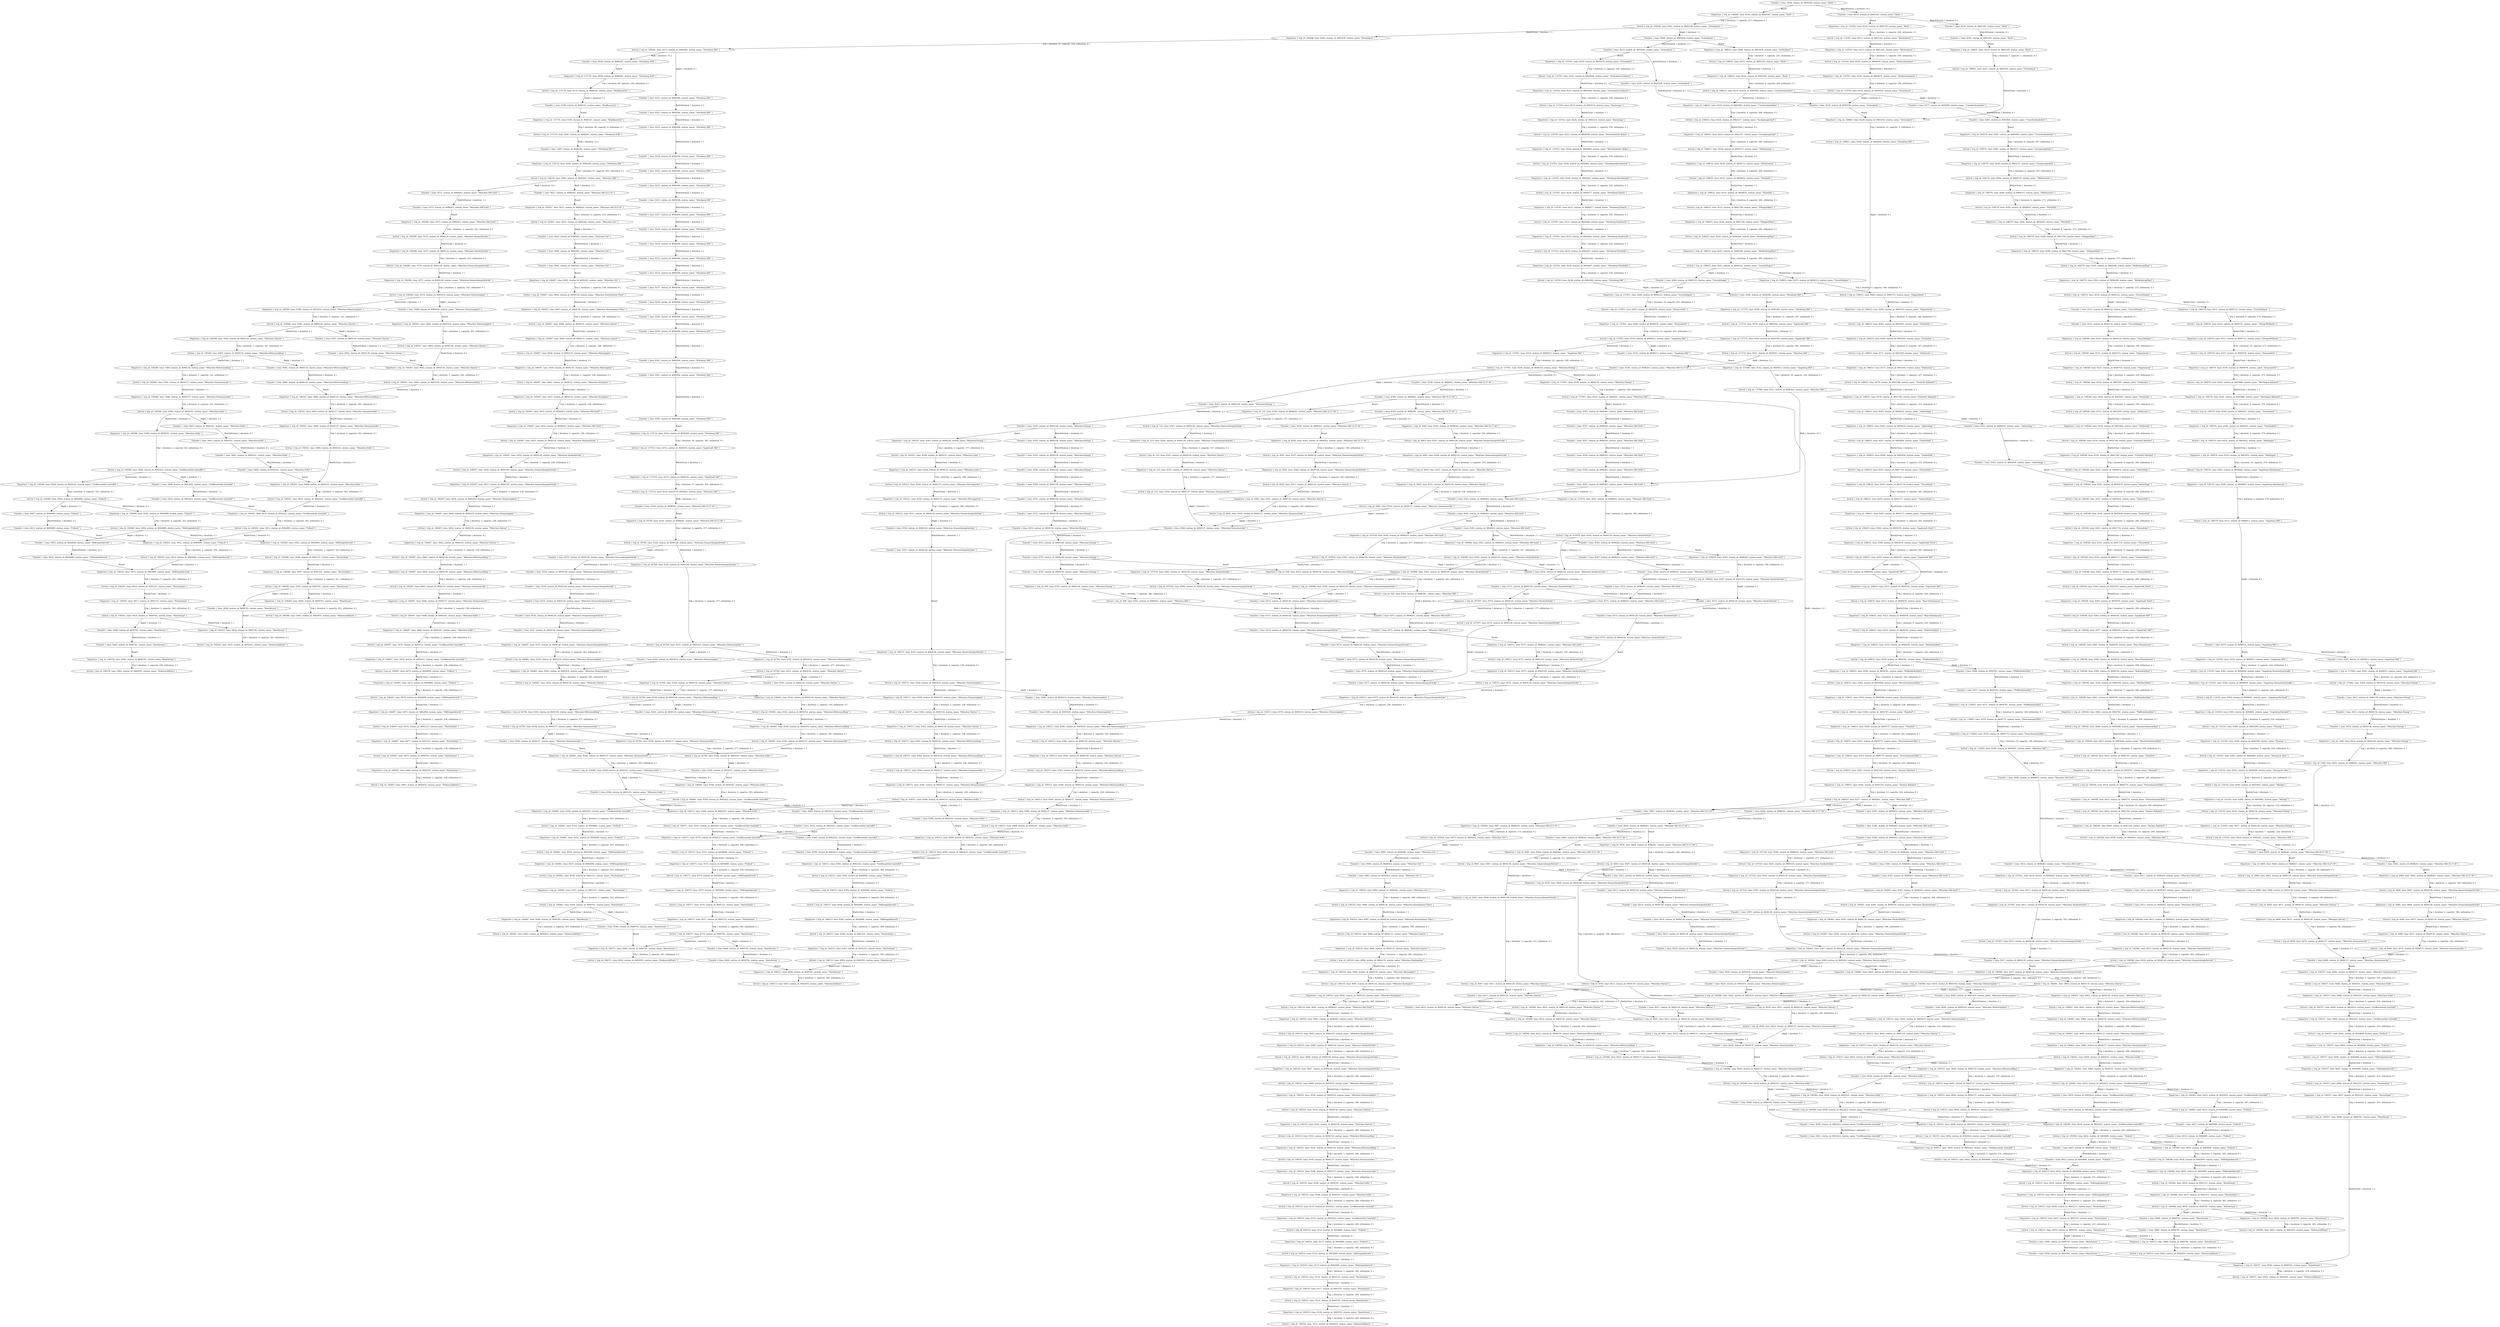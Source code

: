digraph {
    0 [ label = "Transfer { time: 9403, station_id: 8004161, station_name: \"München-Solln\" }" ]
    1 [ label = "Transfer { time: 9403, station_id: 8004161, station_name: \"München-Solln\" }" ]
    2 [ label = "Departure { trip_id: 125, time: 8344, station_id: 8098261, station_name: \"München Hbf Gl.27-36\" }" ]
    3 [ label = "Transfer { time: 8344, station_id: 8098261, station_name: \"München Hbf Gl.27-36\" }" ]
    4 [ label = "Arrival { trip_id: 125, time: 8347, station_id: 8004128, station_name: \"München Donnersbergerbrücke\" }" ]
    5 [ label = "Departure { trip_id: 125, time: 8348, station_id: 8004128, station_name: \"München Donnersbergerbrücke\" }" ]
    6 [ label = "Arrival { trip_id: 125, time: 8351, station_id: 8004130, station_name: \"München Harras\" }" ]
    7 [ label = "Departure { trip_id: 125, time: 8351, station_id: 8004130, station_name: \"München Harras\" }" ]
    8 [ label = "Arrival { trip_id: 125, time: 8354, station_id: 8004137, station_name: \"München Siemenswerke\" }" ]
    9 [ label = "Transfer { time: 8240, station_id: 8000284, station_name: \"Nürnberg Hbf\" }" ]
    10 [ label = "Departure { trip_id: 609, time: 8355, station_id: 8004158, station_name: \"München-Pasing\" }" ]
    11 [ label = "Transfer { time: 8355, station_id: 8004158, station_name: \"München-Pasing\" }" ]
    12 [ label = "Arrival { trip_id: 609, time: 8362, station_id: 8000261, station_name: \"München Hbf\" }" ]
    13 [ label = "Departure { trip_id: 628, time: 8355, station_id: 8004158, station_name: \"München-Pasing\" }" ]
    14 [ label = "Transfer { time: 8355, station_id: 8004158, station_name: \"München-Pasing\" }" ]
    15 [ label = "Arrival { trip_id: 628, time: 8362, station_id: 8000261, station_name: \"München Hbf\" }" ]
    16 [ label = "Departure { trip_id: 1949, time: 8414, station_id: 8004158, station_name: \"München-Pasing\" }" ]
    17 [ label = "Transfer { time: 8414, station_id: 8004158, station_name: \"München-Pasing\" }" ]
    18 [ label = "Arrival { trip_id: 1949, time: 8422, station_id: 8000261, station_name: \"München Hbf\" }" ]
    19 [ label = "Departure { trip_id: 4059, time: 8404, station_id: 8098261, station_name: \"München Hbf Gl.27-36\" }" ]
    20 [ label = "Transfer { time: 8404, station_id: 8098261, station_name: \"München Hbf Gl.27-36\" }" ]
    21 [ label = "Arrival { trip_id: 4059, time: 8407, station_id: 8004128, station_name: \"München Donnersbergerbrücke\" }" ]
    22 [ label = "Departure { trip_id: 4059, time: 8408, station_id: 8004128, station_name: \"München Donnersbergerbrücke\" }" ]
    23 [ label = "Arrival { trip_id: 4059, time: 8411, station_id: 8004130, station_name: \"München Harras\" }" ]
    24 [ label = "Departure { trip_id: 4059, time: 8411, station_id: 8004130, station_name: \"München Harras\" }" ]
    25 [ label = "Transfer { time: 8411, station_id: 8004130, station_name: \"München Harras\" }" ]
    26 [ label = "Arrival { trip_id: 4059, time: 8414, station_id: 8004137, station_name: \"München Siemenswerke\" }" ]
    27 [ label = "Departure { trip_id: 4060, time: 8464, station_id: 8098261, station_name: \"München Hbf Gl.27-36\" }" ]
    28 [ label = "Transfer { time: 8464, station_id: 8098261, station_name: \"München Hbf Gl.27-36\" }" ]
    29 [ label = "Arrival { trip_id: 4060, time: 8467, station_id: 8004128, station_name: \"München Donnersbergerbrücke\" }" ]
    30 [ label = "Departure { trip_id: 4060, time: 8468, station_id: 8004128, station_name: \"München Donnersbergerbrücke\" }" ]
    31 [ label = "Arrival { trip_id: 4060, time: 8471, station_id: 8004130, station_name: \"München Harras\" }" ]
    32 [ label = "Departure { trip_id: 4060, time: 8471, station_id: 8004130, station_name: \"München Harras\" }" ]
    33 [ label = "Arrival { trip_id: 4060, time: 8474, station_id: 8004137, station_name: \"München Siemenswerke\" }" ]
    34 [ label = "Departure { trip_id: 4065, time: 8344, station_id: 8098261, station_name: \"München Hbf Gl.27-36\" }" ]
    35 [ label = "Transfer { time: 8344, station_id: 8098261, station_name: \"München Hbf Gl.27-36\" }" ]
    36 [ label = "Arrival { trip_id: 4065, time: 8347, station_id: 8004128, station_name: \"München Donnersbergerbrücke\" }" ]
    37 [ label = "Departure { trip_id: 4065, time: 8348, station_id: 8004128, station_name: \"München Donnersbergerbrücke\" }" ]
    38 [ label = "Arrival { trip_id: 4065, time: 8351, station_id: 8004130, station_name: \"München Harras\" }" ]
    39 [ label = "Departure { trip_id: 4065, time: 8351, station_id: 8004130, station_name: \"München Harras\" }" ]
    40 [ label = "Arrival { trip_id: 4065, time: 8354, station_id: 8004137, station_name: \"München Siemenswerke\" }" ]
    41 [ label = "Departure { trip_id: 4089, time: 8464, station_id: 8098261, station_name: \"München Hbf Gl.27-36\" }" ]
    42 [ label = "Transfer { time: 8464, station_id: 8098261, station_name: \"München Hbf Gl.27-36\" }" ]
    43 [ label = "Arrival { trip_id: 4089, time: 8467, station_id: 8004128, station_name: \"München Donnersbergerbrücke\" }" ]
    44 [ label = "Departure { trip_id: 4089, time: 8468, station_id: 8004128, station_name: \"München Donnersbergerbrücke\" }" ]
    45 [ label = "Arrival { trip_id: 4089, time: 8471, station_id: 8004130, station_name: \"München Harras\" }" ]
    46 [ label = "Departure { trip_id: 4089, time: 8471, station_id: 8004130, station_name: \"München Harras\" }" ]
    47 [ label = "Arrival { trip_id: 4089, time: 8474, station_id: 8004137, station_name: \"München Siemenswerke\" }" ]
    48 [ label = "Departure { trip_id: 4091, time: 8404, station_id: 8098261, station_name: \"München Hbf Gl.27-36\" }" ]
    49 [ label = "Transfer { time: 8404, station_id: 8098261, station_name: \"München Hbf Gl.27-36\" }" ]
    50 [ label = "Arrival { trip_id: 4091, time: 8407, station_id: 8004128, station_name: \"München Donnersbergerbrücke\" }" ]
    51 [ label = "Departure { trip_id: 4091, time: 8408, station_id: 8004128, station_name: \"München Donnersbergerbrücke\" }" ]
    52 [ label = "Arrival { trip_id: 4091, time: 8411, station_id: 8004130, station_name: \"München Harras\" }" ]
    53 [ label = "Departure { trip_id: 4091, time: 8411, station_id: 8004130, station_name: \"München Harras\" }" ]
    54 [ label = "Transfer { time: 8411, station_id: 8004130, station_name: \"München Harras\" }" ]
    55 [ label = "Arrival { trip_id: 4091, time: 8414, station_id: 8004137, station_name: \"München Siemenswerke\" }" ]
    56 [ label = "Departure { trip_id: 4092, time: 8344, station_id: 8098261, station_name: \"München Hbf Gl.27-36\" }" ]
    57 [ label = "Transfer { time: 8344, station_id: 8098261, station_name: \"München Hbf Gl.27-36\" }" ]
    58 [ label = "Arrival { trip_id: 4092, time: 8347, station_id: 8004128, station_name: \"München Donnersbergerbrücke\" }" ]
    59 [ label = "Departure { trip_id: 4092, time: 8348, station_id: 8004128, station_name: \"München Donnersbergerbrücke\" }" ]
    60 [ label = "Arrival { trip_id: 4092, time: 8351, station_id: 8004130, station_name: \"München Harras\" }" ]
    61 [ label = "Departure { trip_id: 4092, time: 8351, station_id: 8004130, station_name: \"München Harras\" }" ]
    62 [ label = "Arrival { trip_id: 4092, time: 8354, station_id: 8004137, station_name: \"München Siemenswerke\" }" ]
    63 [ label = "Transfer { time: 8351, station_id: 8004158, station_name: \"München-Pasing\" }" ]
    64 [ label = "Transfer { time: 9403, station_id: 8004161, station_name: \"München-Solln\" }" ]
    65 [ label = "Departure { trip_id: 92769, time: 8326, station_id: 8098261, station_name: \"München Hbf Gl.27-36\" }" ]
    66 [ label = "Transfer { time: 8326, station_id: 8098261, station_name: \"München Hbf Gl.27-36\" }" ]
    67 [ label = "Arrival { trip_id: 92769, time: 8328, station_id: 8004128, station_name: \"München Donnersbergerbrücke\" }" ]
    68 [ label = "Departure { trip_id: 92769, time: 8329, station_id: 8004128, station_name: \"München Donnersbergerbrücke\" }" ]
    69 [ label = "Arrival { trip_id: 92769, time: 8331, station_id: 8005419, station_name: \"München Heimeranplatz\" }" ]
    70 [ label = "Departure { trip_id: 92769, time: 8332, station_id: 8005419, station_name: \"München Heimeranplatz\" }" ]
    71 [ label = "Arrival { trip_id: 92769, time: 8333, station_id: 8004130, station_name: \"München Harras\" }" ]
    72 [ label = "Departure { trip_id: 92769, time: 8334, station_id: 8004130, station_name: \"München Harras\" }" ]
    73 [ label = "Arrival { trip_id: 92769, time: 8336, station_id: 8004154, station_name: \"München-Mittersendling\" }" ]
    74 [ label = "Departure { trip_id: 92769, time: 8336, station_id: 8004154, station_name: \"München-Mittersendling\" }" ]
    75 [ label = "Arrival { trip_id: 92769, time: 8338, station_id: 8004137, station_name: \"München Siemenswerke\" }" ]
    76 [ label = "Departure { trip_id: 92769, time: 8338, station_id: 8004137, station_name: \"München Siemenswerke\" }" ]
    77 [ label = "Arrival { trip_id: 92769, time: 8340, station_id: 8004161, station_name: \"München-Solln\" }" ]
    78 [ label = "Departure { trip_id: 105921, time: 9427, station_id: 8098262, station_name: \"München Hbf Gl.5-10\" }" ]
    79 [ label = "Transfer { time: 9427, station_id: 8098262, station_name: \"München Hbf Gl.5-10\" }" ]
    80 [ label = "Arrival { trip_id: 105921, time: 9435, station_id: 8000262, station_name: \"München Ost\" }" ]
    81 [ label = "Departure { trip_id: 105926, time: 9067, station_id: 8098262, station_name: \"München Hbf Gl.5-10\" }" ]
    82 [ label = "Transfer { time: 9067, station_id: 8098262, station_name: \"München Hbf Gl.5-10\" }" ]
    83 [ label = "Arrival { trip_id: 105926, time: 9075, station_id: 8000262, station_name: \"München Ost\" }" ]
    84 [ label = "Departure { trip_id: 106088, time: 8363, station_id: 8098263, station_name: \"München Hbf (tief)\" }" ]
    85 [ label = "Transfer { time: 8363, station_id: 8098263, station_name: \"München Hbf (tief)\" }" ]
    86 [ label = "Arrival { trip_id: 106088, time: 8365, station_id: 8004129, station_name: \"München Hackerbrücke\" }" ]
    87 [ label = "Departure { trip_id: 106088, time: 8365, station_id: 8004129, station_name: \"München Hackerbrücke\" }" ]
    88 [ label = "Arrival { trip_id: 106088, time: 8366, station_id: 8004128, station_name: \"München Donnersbergerbrücke\" }" ]
    89 [ label = "Transfer { time: 8372, station_id: 8004128, station_name: \"München Donnersbergerbrücke\" }" ]
    90 [ label = "Transfer { time: 8373, station_id: 8004129, station_name: \"München Hackerbrücke\" }" ]
    91 [ label = "Transfer { time: 9444, station_id: 8000262, station_name: \"München Ost\" }" ]
    92 [ label = "Transfer { time: 9084, station_id: 8000262, station_name: \"München Ost\" }" ]
    93 [ label = "Transfer { time: 8412, station_id: 8004128, station_name: \"München Donnersbergerbrücke\" }" ]
    94 [ label = "Departure { trip_id: 106321, time: 8345, station_id: 8004158, station_name: \"München-Pasing\" }" ]
    95 [ label = "Transfer { time: 8345, station_id: 8004158, station_name: \"München-Pasing\" }" ]
    96 [ label = "Arrival { trip_id: 106321, time: 8348, station_id: 8004151, station_name: \"München-Laim\" }" ]
    97 [ label = "Departure { trip_id: 106321, time: 8348, station_id: 8004151, station_name: \"München-Laim\" }" ]
    98 [ label = "Arrival { trip_id: 106321, time: 8349, station_id: 8004179, station_name: \"München Hirschgarten\" }" ]
    99 [ label = "Departure { trip_id: 106321, time: 8350, station_id: 8004179, station_name: \"München Hirschgarten\" }" ]
    100 [ label = "Arrival { trip_id: 106321, time: 8351, station_id: 8004128, station_name: \"München Donnersbergerbrücke\" }" ]
    101 [ label = "Transfer { time: 8355, station_id: 8098263, station_name: \"München Hbf (tief)\" }" ]
    102 [ label = "Transfer { time: 9460, station_id: 8000781, station_name: \"Baierbrunn\" }" ]
    103 [ label = "Transfer { time: 8500, station_id: 8000781, station_name: \"Baierbrunn\" }" ]
    104 [ label = "Transfer { time: 9405, station_id: 8002899, station_name: \"Höllriegelskreuth\" }" ]
    105 [ label = "Transfer { time: 9407, station_id: 8004899, station_name: \"Pullach\" }" ]
    106 [ label = "Transfer { time: 9409, station_id: 8002422, station_name: \"Großhesselohe Isartalbf\" }" ]
    107 [ label = "Transfer { time: 8389, station_id: 8002422, station_name: \"Großhesselohe Isartalbf\" }" ]
    108 [ label = "Transfer { time: 8447, station_id: 8004899, station_name: \"Pullach\" }" ]
    109 [ label = "Transfer { time: 8449, station_id: 8002422, station_name: \"Großhesselohe Isartalbf\" }" ]
    110 [ label = "Transfer { time: 8400, station_id: 8000781, station_name: \"Baierbrunn\" }" ]
    111 [ label = "Transfer { time: 8417, station_id: 8004130, station_name: \"München Harras\" }" ]
    112 [ label = "Transfer { time: 8420, station_id: 8005419, station_name: \"München Heimeranplatz\" }" ]
    113 [ label = "Transfer { time: 8460, station_id: 8000781, station_name: \"Baierbrunn\" }" ]
    114 [ label = "Transfer { time: 8367, station_id: 8098263, station_name: \"München Hbf (tief)\" }" ]
    115 [ label = "Transfer { time: 8427, station_id: 8004899, station_name: \"Pullach\" }" ]
    116 [ label = "Transfer { time: 8429, station_id: 8002422, station_name: \"Großhesselohe Isartalbf\" }" ]
    117 [ label = "Transfer { time: 8440, station_id: 8005419, station_name: \"München Heimeranplatz\" }" ]
    118 [ label = "Transfer { time: 9395, station_id: 8004154, station_name: \"München-Mittersendling\" }" ]
    119 [ label = "Transfer { time: 9397, station_id: 8004130, station_name: \"München Harras\" }" ]
    120 [ label = "Departure { trip_id: 106461, time: 8393, station_id: 8098263, station_name: \"München Hbf (tief)\" }" ]
    121 [ label = "Transfer { time: 8393, station_id: 8098263, station_name: \"München Hbf (tief)\" }" ]
    122 [ label = "Arrival { trip_id: 106461, time: 8395, station_id: 8004129, station_name: \"München Hackerbrücke\" }" ]
    123 [ label = "Departure { trip_id: 106461, time: 8395, station_id: 8004129, station_name: \"München Hackerbrücke\" }" ]
    124 [ label = "Arrival { trip_id: 106461, time: 8396, station_id: 8004128, station_name: \"München Donnersbergerbrücke\" }" ]
    125 [ label = "Departure { trip_id: 106461, time: 8397, station_id: 8004128, station_name: \"München Donnersbergerbrücke\" }" ]
    126 [ label = "Transfer { time: 8397, station_id: 8004128, station_name: \"München Donnersbergerbrücke\" }" ]
    127 [ label = "Arrival { trip_id: 106461, time: 8399, station_id: 8005419, station_name: \"München Heimeranplatz\" }" ]
    128 [ label = "Departure { trip_id: 106461, time: 8400, station_id: 8005419, station_name: \"München Heimeranplatz\" }" ]
    129 [ label = "Arrival { trip_id: 106461, time: 8402, station_id: 8004130, station_name: \"München Harras\" }" ]
    130 [ label = "Departure { trip_id: 106461, time: 8402, station_id: 8004130, station_name: \"München Harras\" }" ]
    131 [ label = "Arrival { trip_id: 106461, time: 8403, station_id: 8004154, station_name: \"München-Mittersendling\" }" ]
    132 [ label = "Departure { trip_id: 106461, time: 8404, station_id: 8004154, station_name: \"München-Mittersendling\" }" ]
    133 [ label = "Arrival { trip_id: 106461, time: 8405, station_id: 8004137, station_name: \"München Siemenswerke\" }" ]
    134 [ label = "Departure { trip_id: 106461, time: 8406, station_id: 8004137, station_name: \"München Siemenswerke\" }" ]
    135 [ label = "Arrival { trip_id: 106461, time: 8408, station_id: 8004161, station_name: \"München-Solln\" }" ]
    136 [ label = "Departure { trip_id: 106461, time: 8408, station_id: 8004161, station_name: \"München-Solln\" }" ]
    137 [ label = "Arrival { trip_id: 106461, time: 8410, station_id: 8002422, station_name: \"Großhesselohe Isartalbf\" }" ]
    138 [ label = "Departure { trip_id: 106461, time: 8410, station_id: 8002422, station_name: \"Großhesselohe Isartalbf\" }" ]
    139 [ label = "Arrival { trip_id: 106461, time: 8412, station_id: 8004899, station_name: \"Pullach\" }" ]
    140 [ label = "Departure { trip_id: 106481, time: 8337, station_id: 8004128, station_name: \"München Donnersbergerbrücke\" }" ]
    141 [ label = "Transfer { time: 8337, station_id: 8004128, station_name: \"München Donnersbergerbrücke\" }" ]
    142 [ label = "Arrival { trip_id: 106481, time: 8339, station_id: 8005419, station_name: \"München Heimeranplatz\" }" ]
    143 [ label = "Departure { trip_id: 106481, time: 8340, station_id: 8005419, station_name: \"München Heimeranplatz\" }" ]
    144 [ label = "Transfer { time: 8340, station_id: 8005419, station_name: \"München Heimeranplatz\" }" ]
    145 [ label = "Arrival { trip_id: 106481, time: 8342, station_id: 8004130, station_name: \"München Harras\" }" ]
    146 [ label = "Departure { trip_id: 106481, time: 8342, station_id: 8004130, station_name: \"München Harras\" }" ]
    147 [ label = "Transfer { time: 8342, station_id: 8004130, station_name: \"München Harras\" }" ]
    148 [ label = "Arrival { trip_id: 106481, time: 8343, station_id: 8004154, station_name: \"München-Mittersendling\" }" ]
    149 [ label = "Departure { trip_id: 106481, time: 8344, station_id: 8004154, station_name: \"München-Mittersendling\" }" ]
    150 [ label = "Transfer { time: 8344, station_id: 8004154, station_name: \"München-Mittersendling\" }" ]
    151 [ label = "Arrival { trip_id: 106481, time: 8345, station_id: 8004137, station_name: \"München Siemenswerke\" }" ]
    152 [ label = "Departure { trip_id: 106481, time: 8346, station_id: 8004137, station_name: \"München Siemenswerke\" }" ]
    153 [ label = "Transfer { time: 8346, station_id: 8004137, station_name: \"München Siemenswerke\" }" ]
    154 [ label = "Arrival { trip_id: 106481, time: 8348, station_id: 8004161, station_name: \"München-Solln\" }" ]
    155 [ label = "Departure { trip_id: 106481, time: 8348, station_id: 8004161, station_name: \"München-Solln\" }" ]
    156 [ label = "Transfer { time: 8348, station_id: 8004161, station_name: \"München-Solln\" }" ]
    157 [ label = "Arrival { trip_id: 106481, time: 8350, station_id: 8002422, station_name: \"Großhesselohe Isartalbf\" }" ]
    158 [ label = "Departure { trip_id: 106481, time: 8350, station_id: 8002422, station_name: \"Großhesselohe Isartalbf\" }" ]
    159 [ label = "Arrival { trip_id: 106481, time: 8352, station_id: 8004899, station_name: \"Pullach\" }" ]
    160 [ label = "Departure { trip_id: 106481, time: 8352, station_id: 8004899, station_name: \"Pullach\" }" ]
    161 [ label = "Arrival { trip_id: 106481, time: 8354, station_id: 8002899, station_name: \"Höllriegelskreuth\" }" ]
    162 [ label = "Departure { trip_id: 106481, time: 8355, station_id: 8002899, station_name: \"Höllriegelskreuth\" }" ]
    163 [ label = "Arrival { trip_id: 106481, time: 8356, station_id: 8001231, station_name: \"Buchenhain\" }" ]
    164 [ label = "Departure { trip_id: 106481, time: 8357, station_id: 8001231, station_name: \"Buchenhain\" }" ]
    165 [ label = "Arrival { trip_id: 106481, time: 8359, station_id: 8000781, station_name: \"Baierbrunn\" }" ]
    166 [ label = "Departure { trip_id: 106481, time: 8360, station_id: 8000781, station_name: \"Baierbrunn\" }" ]
    167 [ label = "Arrival { trip_id: 106481, time: 8363, station_id: 8002955, station_name: \"Hohenschäftlarn\" }" ]
    168 [ label = "Departure { trip_id: 106497, time: 9445, station_id: 8000262, station_name: \"München Ost\" }" ]
    169 [ label = "Transfer { time: 9445, station_id: 8000262, station_name: \"München Ost\" }" ]
    170 [ label = "Arrival { trip_id: 106497, time: 9446, station_id: 8004136, station_name: \"München Rosenheimer Platz\" }" ]
    171 [ label = "Departure { trip_id: 106497, time: 9447, station_id: 8004136, station_name: \"München Rosenheimer Platz\" }" ]
    172 [ label = "Arrival { trip_id: 106497, time: 9448, station_id: 8004131, station_name: \"München Isartor\" }" ]
    173 [ label = "Departure { trip_id: 106497, time: 9449, station_id: 8004131, station_name: \"München Isartor\" }" ]
    174 [ label = "Arrival { trip_id: 106497, time: 9450, station_id: 8004135, station_name: \"München Marienplatz\" }" ]
    175 [ label = "Departure { trip_id: 106497, time: 9450, station_id: 8004135, station_name: \"München Marienplatz\" }" ]
    176 [ label = "Arrival { trip_id: 106497, time: 9451, station_id: 8004132, station_name: \"München Karlsplatz\" }" ]
    177 [ label = "Departure { trip_id: 106497, time: 9452, station_id: 8004132, station_name: \"München Karlsplatz\" }" ]
    178 [ label = "Arrival { trip_id: 106497, time: 9453, station_id: 8098263, station_name: \"München Hbf (tief)\" }" ]
    179 [ label = "Departure { trip_id: 106497, time: 9453, station_id: 8098263, station_name: \"München Hbf (tief)\" }" ]
    180 [ label = "Arrival { trip_id: 106497, time: 9455, station_id: 8004129, station_name: \"München Hackerbrücke\" }" ]
    181 [ label = "Departure { trip_id: 106497, time: 9455, station_id: 8004129, station_name: \"München Hackerbrücke\" }" ]
    182 [ label = "Arrival { trip_id: 106497, time: 9456, station_id: 8004128, station_name: \"München Donnersbergerbrücke\" }" ]
    183 [ label = "Departure { trip_id: 106497, time: 9457, station_id: 8004128, station_name: \"München Donnersbergerbrücke\" }" ]
    184 [ label = "Arrival { trip_id: 106497, time: 9459, station_id: 8005419, station_name: \"München Heimeranplatz\" }" ]
    185 [ label = "Departure { trip_id: 106497, time: 9460, station_id: 8005419, station_name: \"München Heimeranplatz\" }" ]
    186 [ label = "Arrival { trip_id: 106497, time: 9462, station_id: 8004130, station_name: \"München Harras\" }" ]
    187 [ label = "Departure { trip_id: 106497, time: 9462, station_id: 8004130, station_name: \"München Harras\" }" ]
    188 [ label = "Arrival { trip_id: 106497, time: 9463, station_id: 8004154, station_name: \"München-Mittersendling\" }" ]
    189 [ label = "Departure { trip_id: 106497, time: 9464, station_id: 8004154, station_name: \"München-Mittersendling\" }" ]
    190 [ label = "Arrival { trip_id: 106497, time: 9465, station_id: 8004137, station_name: \"München Siemenswerke\" }" ]
    191 [ label = "Departure { trip_id: 106497, time: 9466, station_id: 8004137, station_name: \"München Siemenswerke\" }" ]
    192 [ label = "Arrival { trip_id: 106497, time: 9468, station_id: 8004161, station_name: \"München-Solln\" }" ]
    193 [ label = "Departure { trip_id: 106497, time: 9468, station_id: 8004161, station_name: \"München-Solln\" }" ]
    194 [ label = "Arrival { trip_id: 106497, time: 9470, station_id: 8002422, station_name: \"Großhesselohe Isartalbf\" }" ]
    195 [ label = "Departure { trip_id: 106497, time: 9470, station_id: 8002422, station_name: \"Großhesselohe Isartalbf\" }" ]
    196 [ label = "Arrival { trip_id: 106497, time: 9472, station_id: 8004899, station_name: \"Pullach\" }" ]
    197 [ label = "Departure { trip_id: 106497, time: 9472, station_id: 8004899, station_name: \"Pullach\" }" ]
    198 [ label = "Arrival { trip_id: 106497, time: 9474, station_id: 8002899, station_name: \"Höllriegelskreuth\" }" ]
    199 [ label = "Departure { trip_id: 106497, time: 9475, station_id: 8002899, station_name: \"Höllriegelskreuth\" }" ]
    200 [ label = "Arrival { trip_id: 106497, time: 9476, station_id: 8001231, station_name: \"Buchenhain\" }" ]
    201 [ label = "Departure { trip_id: 106497, time: 9477, station_id: 8001231, station_name: \"Buchenhain\" }" ]
    202 [ label = "Arrival { trip_id: 106497, time: 9479, station_id: 8000781, station_name: \"Baierbrunn\" }" ]
    203 [ label = "Departure { trip_id: 106497, time: 9480, station_id: 8000781, station_name: \"Baierbrunn\" }" ]
    204 [ label = "Arrival { trip_id: 106497, time: 9483, station_id: 8002955, station_name: \"Hohenschäftlarn\" }" ]
    205 [ label = "Departure { trip_id: 106501, time: 9400, station_id: 8005419, station_name: \"München Heimeranplatz\" }" ]
    206 [ label = "Transfer { time: 9400, station_id: 8005419, station_name: \"München Heimeranplatz\" }" ]
    207 [ label = "Arrival { trip_id: 106501, time: 9402, station_id: 8004130, station_name: \"München Harras\" }" ]
    208 [ label = "Departure { trip_id: 106501, time: 9402, station_id: 8004130, station_name: \"München Harras\" }" ]
    209 [ label = "Transfer { time: 9402, station_id: 8004130, station_name: \"München Harras\" }" ]
    210 [ label = "Arrival { trip_id: 106501, time: 9403, station_id: 8004154, station_name: \"München-Mittersendling\" }" ]
    211 [ label = "Departure { trip_id: 106501, time: 9404, station_id: 8004154, station_name: \"München-Mittersendling\" }" ]
    212 [ label = "Transfer { time: 9404, station_id: 8004154, station_name: \"München-Mittersendling\" }" ]
    213 [ label = "Arrival { trip_id: 106501, time: 9405, station_id: 8004137, station_name: \"München Siemenswerke\" }" ]
    214 [ label = "Departure { trip_id: 106501, time: 9406, station_id: 8004137, station_name: \"München Siemenswerke\" }" ]
    215 [ label = "Arrival { trip_id: 106501, time: 9408, station_id: 8004161, station_name: \"München-Solln\" }" ]
    216 [ label = "Departure { trip_id: 106501, time: 9408, station_id: 8004161, station_name: \"München-Solln\" }" ]
    217 [ label = "Transfer { time: 9408, station_id: 8004161, station_name: \"München-Solln\" }" ]
    218 [ label = "Arrival { trip_id: 106501, time: 9410, station_id: 8002422, station_name: \"Großhesselohe Isartalbf\" }" ]
    219 [ label = "Departure { trip_id: 106501, time: 9410, station_id: 8002422, station_name: \"Großhesselohe Isartalbf\" }" ]
    220 [ label = "Transfer { time: 9410, station_id: 8002422, station_name: \"Großhesselohe Isartalbf\" }" ]
    221 [ label = "Arrival { trip_id: 106501, time: 9412, station_id: 8004899, station_name: \"Pullach\" }" ]
    222 [ label = "Departure { trip_id: 106501, time: 9412, station_id: 8004899, station_name: \"Pullach\" }" ]
    223 [ label = "Transfer { time: 9412, station_id: 8004899, station_name: \"Pullach\" }" ]
    224 [ label = "Arrival { trip_id: 106501, time: 9414, station_id: 8002899, station_name: \"Höllriegelskreuth\" }" ]
    225 [ label = "Departure { trip_id: 106501, time: 9415, station_id: 8002899, station_name: \"Höllriegelskreuth\" }" ]
    226 [ label = "Transfer { time: 9415, station_id: 8002899, station_name: \"Höllriegelskreuth\" }" ]
    227 [ label = "Arrival { trip_id: 106501, time: 9416, station_id: 8001231, station_name: \"Buchenhain\" }" ]
    228 [ label = "Departure { trip_id: 106501, time: 9417, station_id: 8001231, station_name: \"Buchenhain\" }" ]
    229 [ label = "Arrival { trip_id: 106501, time: 9419, station_id: 8000781, station_name: \"Baierbrunn\" }" ]
    230 [ label = "Departure { trip_id: 106501, time: 9420, station_id: 8000781, station_name: \"Baierbrunn\" }" ]
    231 [ label = "Transfer { time: 9420, station_id: 8000781, station_name: \"Baierbrunn\" }" ]
    232 [ label = "Arrival { trip_id: 106501, time: 9423, station_id: 8002955, station_name: \"Hohenschäftlarn\" }" ]
    233 [ label = "Departure { trip_id: 106510, time: 9085, station_id: 8000262, station_name: \"München Ost\" }" ]
    234 [ label = "Transfer { time: 9085, station_id: 8000262, station_name: \"München Ost\" }" ]
    235 [ label = "Arrival { trip_id: 106510, time: 9086, station_id: 8004136, station_name: \"München Rosenheimer Platz\" }" ]
    236 [ label = "Departure { trip_id: 106510, time: 9087, station_id: 8004136, station_name: \"München Rosenheimer Platz\" }" ]
    237 [ label = "Arrival { trip_id: 106510, time: 9088, station_id: 8004131, station_name: \"München Isartor\" }" ]
    238 [ label = "Departure { trip_id: 106510, time: 9089, station_id: 8004131, station_name: \"München Isartor\" }" ]
    239 [ label = "Arrival { trip_id: 106510, time: 9090, station_id: 8004135, station_name: \"München Marienplatz\" }" ]
    240 [ label = "Departure { trip_id: 106510, time: 9090, station_id: 8004135, station_name: \"München Marienplatz\" }" ]
    241 [ label = "Arrival { trip_id: 106510, time: 9091, station_id: 8004132, station_name: \"München Karlsplatz\" }" ]
    242 [ label = "Departure { trip_id: 106510, time: 9092, station_id: 8004132, station_name: \"München Karlsplatz\" }" ]
    243 [ label = "Arrival { trip_id: 106510, time: 9093, station_id: 8098263, station_name: \"München Hbf (tief)\" }" ]
    244 [ label = "Departure { trip_id: 106510, time: 9093, station_id: 8098263, station_name: \"München Hbf (tief)\" }" ]
    245 [ label = "Arrival { trip_id: 106510, time: 9095, station_id: 8004129, station_name: \"München Hackerbrücke\" }" ]
    246 [ label = "Departure { trip_id: 106510, time: 9095, station_id: 8004129, station_name: \"München Hackerbrücke\" }" ]
    247 [ label = "Arrival { trip_id: 106510, time: 9096, station_id: 8004128, station_name: \"München Donnersbergerbrücke\" }" ]
    248 [ label = "Departure { trip_id: 106510, time: 9097, station_id: 8004128, station_name: \"München Donnersbergerbrücke\" }" ]
    249 [ label = "Arrival { trip_id: 106510, time: 9099, station_id: 8005419, station_name: \"München Heimeranplatz\" }" ]
    250 [ label = "Departure { trip_id: 106510, time: 9100, station_id: 8005419, station_name: \"München Heimeranplatz\" }" ]
    251 [ label = "Arrival { trip_id: 106510, time: 9102, station_id: 8004130, station_name: \"München Harras\" }" ]
    252 [ label = "Departure { trip_id: 106510, time: 9102, station_id: 8004130, station_name: \"München Harras\" }" ]
    253 [ label = "Arrival { trip_id: 106510, time: 9103, station_id: 8004154, station_name: \"München-Mittersendling\" }" ]
    254 [ label = "Departure { trip_id: 106510, time: 9104, station_id: 8004154, station_name: \"München-Mittersendling\" }" ]
    255 [ label = "Arrival { trip_id: 106510, time: 9105, station_id: 8004137, station_name: \"München Siemenswerke\" }" ]
    256 [ label = "Departure { trip_id: 106510, time: 9106, station_id: 8004137, station_name: \"München Siemenswerke\" }" ]
    257 [ label = "Arrival { trip_id: 106510, time: 9108, station_id: 8004161, station_name: \"München-Solln\" }" ]
    258 [ label = "Departure { trip_id: 106510, time: 9108, station_id: 8004161, station_name: \"München-Solln\" }" ]
    259 [ label = "Arrival { trip_id: 106510, time: 9110, station_id: 8002422, station_name: \"Großhesselohe Isartalbf\" }" ]
    260 [ label = "Departure { trip_id: 106510, time: 9110, station_id: 8002422, station_name: \"Großhesselohe Isartalbf\" }" ]
    261 [ label = "Arrival { trip_id: 106510, time: 9112, station_id: 8004899, station_name: \"Pullach\" }" ]
    262 [ label = "Departure { trip_id: 106510, time: 9112, station_id: 8004899, station_name: \"Pullach\" }" ]
    263 [ label = "Arrival { trip_id: 106510, time: 9114, station_id: 8002899, station_name: \"Höllriegelskreuth\" }" ]
    264 [ label = "Departure { trip_id: 106510, time: 9115, station_id: 8002899, station_name: \"Höllriegelskreuth\" }" ]
    265 [ label = "Arrival { trip_id: 106510, time: 9116, station_id: 8001231, station_name: \"Buchenhain\" }" ]
    266 [ label = "Departure { trip_id: 106510, time: 9117, station_id: 8001231, station_name: \"Buchenhain\" }" ]
    267 [ label = "Arrival { trip_id: 106510, time: 9119, station_id: 8000781, station_name: \"Baierbrunn\" }" ]
    268 [ label = "Departure { trip_id: 106510, time: 9120, station_id: 8000781, station_name: \"Baierbrunn\" }" ]
    269 [ label = "Arrival { trip_id: 106510, time: 9123, station_id: 8002955, station_name: \"Hohenschäftlarn\" }" ]
    270 [ label = "Departure { trip_id: 106513, time: 8373, station_id: 8098263, station_name: \"München Hbf (tief)\" }" ]
    271 [ label = "Transfer { time: 8373, station_id: 8098263, station_name: \"München Hbf (tief)\" }" ]
    272 [ label = "Arrival { trip_id: 106513, time: 8375, station_id: 8004129, station_name: \"München Hackerbrücke\" }" ]
    273 [ label = "Departure { trip_id: 106513, time: 8375, station_id: 8004129, station_name: \"München Hackerbrücke\" }" ]
    274 [ label = "Transfer { time: 8375, station_id: 8004129, station_name: \"München Hackerbrücke\" }" ]
    275 [ label = "Arrival { trip_id: 106513, time: 8376, station_id: 8004128, station_name: \"München Donnersbergerbrücke\" }" ]
    276 [ label = "Departure { trip_id: 106513, time: 8377, station_id: 8004128, station_name: \"München Donnersbergerbrücke\" }" ]
    277 [ label = "Transfer { time: 8377, station_id: 8004128, station_name: \"München Donnersbergerbrücke\" }" ]
    278 [ label = "Arrival { trip_id: 106513, time: 8379, station_id: 8005419, station_name: \"München Heimeranplatz\" }" ]
    279 [ label = "Departure { trip_id: 106513, time: 8380, station_id: 8005419, station_name: \"München Heimeranplatz\" }" ]
    280 [ label = "Transfer { time: 8380, station_id: 8005419, station_name: \"München Heimeranplatz\" }" ]
    281 [ label = "Arrival { trip_id: 106513, time: 8382, station_id: 8004130, station_name: \"München Harras\" }" ]
    282 [ label = "Departure { trip_id: 106513, time: 8382, station_id: 8004130, station_name: \"München Harras\" }" ]
    283 [ label = "Arrival { trip_id: 106513, time: 8383, station_id: 8004154, station_name: \"München-Mittersendling\" }" ]
    284 [ label = "Departure { trip_id: 106513, time: 8384, station_id: 8004154, station_name: \"München-Mittersendling\" }" ]
    285 [ label = "Arrival { trip_id: 106513, time: 8385, station_id: 8004137, station_name: \"München Siemenswerke\" }" ]
    286 [ label = "Departure { trip_id: 106513, time: 8386, station_id: 8004137, station_name: \"München Siemenswerke\" }" ]
    287 [ label = "Arrival { trip_id: 106513, time: 8388, station_id: 8004161, station_name: \"München-Solln\" }" ]
    288 [ label = "Departure { trip_id: 106513, time: 8388, station_id: 8004161, station_name: \"München-Solln\" }" ]
    289 [ label = "Transfer { time: 8388, station_id: 8004161, station_name: \"München-Solln\" }" ]
    290 [ label = "Arrival { trip_id: 106513, time: 8390, station_id: 8002422, station_name: \"Großhesselohe Isartalbf\" }" ]
    291 [ label = "Departure { trip_id: 106513, time: 8390, station_id: 8002422, station_name: \"Großhesselohe Isartalbf\" }" ]
    292 [ label = "Transfer { time: 8390, station_id: 8002422, station_name: \"Großhesselohe Isartalbf\" }" ]
    293 [ label = "Arrival { trip_id: 106513, time: 8392, station_id: 8004899, station_name: \"Pullach\" }" ]
    294 [ label = "Departure { trip_id: 106513, time: 8392, station_id: 8004899, station_name: \"Pullach\" }" ]
    295 [ label = "Arrival { trip_id: 106513, time: 8394, station_id: 8002899, station_name: \"Höllriegelskreuth\" }" ]
    296 [ label = "Departure { trip_id: 106513, time: 8395, station_id: 8002899, station_name: \"Höllriegelskreuth\" }" ]
    297 [ label = "Arrival { trip_id: 106513, time: 8396, station_id: 8001231, station_name: \"Buchenhain\" }" ]
    298 [ label = "Departure { trip_id: 106513, time: 8397, station_id: 8001231, station_name: \"Buchenhain\" }" ]
    299 [ label = "Arrival { trip_id: 106513, time: 8399, station_id: 8000781, station_name: \"Baierbrunn\" }" ]
    300 [ label = "Departure { trip_id: 106513, time: 8400, station_id: 8000781, station_name: \"Baierbrunn\" }" ]
    301 [ label = "Transfer { time: 8400, station_id: 8000781, station_name: \"Baierbrunn\" }" ]
    302 [ label = "Arrival { trip_id: 106513, time: 8403, station_id: 8002955, station_name: \"Hohenschäftlarn\" }" ]
    303 [ label = "Departure { trip_id: 106515, time: 8440, station_id: 8005419, station_name: \"München Heimeranplatz\" }" ]
    304 [ label = "Transfer { time: 8440, station_id: 8005419, station_name: \"München Heimeranplatz\" }" ]
    305 [ label = "Arrival { trip_id: 106515, time: 8442, station_id: 8004130, station_name: \"München Harras\" }" ]
    306 [ label = "Departure { trip_id: 106515, time: 8442, station_id: 8004130, station_name: \"München Harras\" }" ]
    307 [ label = "Arrival { trip_id: 106515, time: 8443, station_id: 8004154, station_name: \"München-Mittersendling\" }" ]
    308 [ label = "Departure { trip_id: 106515, time: 8444, station_id: 8004154, station_name: \"München-Mittersendling\" }" ]
    309 [ label = "Arrival { trip_id: 106515, time: 8445, station_id: 8004137, station_name: \"München Siemenswerke\" }" ]
    310 [ label = "Departure { trip_id: 106515, time: 8446, station_id: 8004137, station_name: \"München Siemenswerke\" }" ]
    311 [ label = "Arrival { trip_id: 106515, time: 8448, station_id: 8004161, station_name: \"München-Solln\" }" ]
    312 [ label = "Departure { trip_id: 106515, time: 8448, station_id: 8004161, station_name: \"München-Solln\" }" ]
    313 [ label = "Transfer { time: 8448, station_id: 8004161, station_name: \"München-Solln\" }" ]
    314 [ label = "Arrival { trip_id: 106515, time: 8450, station_id: 8002422, station_name: \"Großhesselohe Isartalbf\" }" ]
    315 [ label = "Departure { trip_id: 106515, time: 8450, station_id: 8002422, station_name: \"Großhesselohe Isartalbf\" }" ]
    316 [ label = "Transfer { time: 8450, station_id: 8002422, station_name: \"Großhesselohe Isartalbf\" }" ]
    317 [ label = "Arrival { trip_id: 106515, time: 8452, station_id: 8004899, station_name: \"Pullach\" }" ]
    318 [ label = "Departure { trip_id: 106515, time: 8452, station_id: 8004899, station_name: \"Pullach\" }" ]
    319 [ label = "Transfer { time: 8452, station_id: 8004899, station_name: \"Pullach\" }" ]
    320 [ label = "Arrival { trip_id: 106515, time: 8454, station_id: 8002899, station_name: \"Höllriegelskreuth\" }" ]
    321 [ label = "Departure { trip_id: 106515, time: 8455, station_id: 8002899, station_name: \"Höllriegelskreuth\" }" ]
    322 [ label = "Arrival { trip_id: 106515, time: 8456, station_id: 8001231, station_name: \"Buchenhain\" }" ]
    323 [ label = "Departure { trip_id: 106515, time: 8457, station_id: 8001231, station_name: \"Buchenhain\" }" ]
    324 [ label = "Arrival { trip_id: 106515, time: 8459, station_id: 8000781, station_name: \"Baierbrunn\" }" ]
    325 [ label = "Departure { trip_id: 106515, time: 8460, station_id: 8000781, station_name: \"Baierbrunn\" }" ]
    326 [ label = "Transfer { time: 8460, station_id: 8000781, station_name: \"Baierbrunn\" }" ]
    327 [ label = "Arrival { trip_id: 106515, time: 8463, station_id: 8002955, station_name: \"Hohenschäftlarn\" }" ]
    328 [ label = "Transfer { time: 8369, station_id: 8002422, station_name: \"Großhesselohe Isartalbf\" }" ]
    329 [ label = "Transfer { time: 8380, station_id: 8005419, station_name: \"München Heimeranplatz\" }" ]
    330 [ label = "Transfer { time: 8387, station_id: 8098263, station_name: \"München Hbf (tief)\" }" ]
    331 [ label = "Departure { trip_id: 106557, time: 8486, station_id: 8004137, station_name: \"München Siemenswerke\" }" ]
    332 [ label = "Transfer { time: 8486, station_id: 8004137, station_name: \"München Siemenswerke\" }" ]
    333 [ label = "Arrival { trip_id: 106557, time: 8488, station_id: 8004161, station_name: \"München-Solln\" }" ]
    334 [ label = "Departure { trip_id: 106557, time: 8488, station_id: 8004161, station_name: \"München-Solln\" }" ]
    335 [ label = "Arrival { trip_id: 106557, time: 8490, station_id: 8002422, station_name: \"Großhesselohe Isartalbf\" }" ]
    336 [ label = "Departure { trip_id: 106557, time: 8490, station_id: 8002422, station_name: \"Großhesselohe Isartalbf\" }" ]
    337 [ label = "Arrival { trip_id: 106557, time: 8492, station_id: 8004899, station_name: \"Pullach\" }" ]
    338 [ label = "Departure { trip_id: 106557, time: 8492, station_id: 8004899, station_name: \"Pullach\" }" ]
    339 [ label = "Arrival { trip_id: 106557, time: 8494, station_id: 8002899, station_name: \"Höllriegelskreuth\" }" ]
    340 [ label = "Departure { trip_id: 106557, time: 8495, station_id: 8002899, station_name: \"Höllriegelskreuth\" }" ]
    341 [ label = "Arrival { trip_id: 106557, time: 8496, station_id: 8001231, station_name: \"Buchenhain\" }" ]
    342 [ label = "Departure { trip_id: 106557, time: 8497, station_id: 8001231, station_name: \"Buchenhain\" }" ]
    343 [ label = "Arrival { trip_id: 106557, time: 8499, station_id: 8000781, station_name: \"Baierbrunn\" }" ]
    344 [ label = "Departure { trip_id: 106557, time: 8500, station_id: 8000781, station_name: \"Baierbrunn\" }" ]
    345 [ label = "Transfer { time: 8500, station_id: 8000781, station_name: \"Baierbrunn\" }" ]
    346 [ label = "Arrival { trip_id: 106557, time: 8503, station_id: 8002955, station_name: \"Hohenschäftlarn\" }" ]
    347 [ label = "Departure { trip_id: 106571, time: 8357, station_id: 8004128, station_name: \"München Donnersbergerbrücke\" }" ]
    348 [ label = "Transfer { time: 8357, station_id: 8004128, station_name: \"München Donnersbergerbrücke\" }" ]
    349 [ label = "Arrival { trip_id: 106571, time: 8359, station_id: 8005419, station_name: \"München Heimeranplatz\" }" ]
    350 [ label = "Departure { trip_id: 106571, time: 8360, station_id: 8005419, station_name: \"München Heimeranplatz\" }" ]
    351 [ label = "Arrival { trip_id: 106571, time: 8362, station_id: 8004130, station_name: \"München Harras\" }" ]
    352 [ label = "Departure { trip_id: 106571, time: 8362, station_id: 8004130, station_name: \"München Harras\" }" ]
    353 [ label = "Arrival { trip_id: 106571, time: 8363, station_id: 8004154, station_name: \"München-Mittersendling\" }" ]
    354 [ label = "Departure { trip_id: 106571, time: 8364, station_id: 8004154, station_name: \"München-Mittersendling\" }" ]
    355 [ label = "Arrival { trip_id: 106571, time: 8365, station_id: 8004137, station_name: \"München Siemenswerke\" }" ]
    356 [ label = "Departure { trip_id: 106571, time: 8366, station_id: 8004137, station_name: \"München Siemenswerke\" }" ]
    357 [ label = "Transfer { time: 8366, station_id: 8004137, station_name: \"München Siemenswerke\" }" ]
    358 [ label = "Arrival { trip_id: 106571, time: 8368, station_id: 8004161, station_name: \"München-Solln\" }" ]
    359 [ label = "Departure { trip_id: 106571, time: 8368, station_id: 8004161, station_name: \"München-Solln\" }" ]
    360 [ label = "Transfer { time: 8368, station_id: 8004161, station_name: \"München-Solln\" }" ]
    361 [ label = "Arrival { trip_id: 106571, time: 8370, station_id: 8002422, station_name: \"Großhesselohe Isartalbf\" }" ]
    362 [ label = "Departure { trip_id: 106571, time: 8370, station_id: 8002422, station_name: \"Großhesselohe Isartalbf\" }" ]
    363 [ label = "Transfer { time: 8370, station_id: 8002422, station_name: \"Großhesselohe Isartalbf\" }" ]
    364 [ label = "Arrival { trip_id: 106571, time: 8372, station_id: 8004899, station_name: \"Pullach\" }" ]
    365 [ label = "Departure { trip_id: 106571, time: 8372, station_id: 8004899, station_name: \"Pullach\" }" ]
    366 [ label = "Arrival { trip_id: 106571, time: 8374, station_id: 8002899, station_name: \"Höllriegelskreuth\" }" ]
    367 [ label = "Departure { trip_id: 106571, time: 8375, station_id: 8002899, station_name: \"Höllriegelskreuth\" }" ]
    368 [ label = "Arrival { trip_id: 106571, time: 8376, station_id: 8001231, station_name: \"Buchenhain\" }" ]
    369 [ label = "Departure { trip_id: 106571, time: 8377, station_id: 8001231, station_name: \"Buchenhain\" }" ]
    370 [ label = "Arrival { trip_id: 106571, time: 8379, station_id: 8000781, station_name: \"Baierbrunn\" }" ]
    371 [ label = "Departure { trip_id: 106571, time: 8380, station_id: 8000781, station_name: \"Baierbrunn\" }" ]
    372 [ label = "Transfer { time: 8380, station_id: 8000781, station_name: \"Baierbrunn\" }" ]
    373 [ label = "Arrival { trip_id: 106571, time: 8383, station_id: 8002955, station_name: \"Hohenschäftlarn\" }" ]
    374 [ label = "Departure { trip_id: 106576, time: 9460, station_id: 8000781, station_name: \"Baierbrunn\" }" ]
    375 [ label = "Transfer { time: 9460, station_id: 8000781, station_name: \"Baierbrunn\" }" ]
    376 [ label = "Arrival { trip_id: 106576, time: 9463, station_id: 8002955, station_name: \"Hohenschäftlarn\" }" ]
    377 [ label = "Departure { trip_id: 106586, time: 8413, station_id: 8098263, station_name: \"München Hbf (tief)\" }" ]
    378 [ label = "Transfer { time: 8413, station_id: 8098263, station_name: \"München Hbf (tief)\" }" ]
    379 [ label = "Arrival { trip_id: 106586, time: 8415, station_id: 8004129, station_name: \"München Hackerbrücke\" }" ]
    380 [ label = "Departure { trip_id: 106586, time: 8415, station_id: 8004129, station_name: \"München Hackerbrücke\" }" ]
    381 [ label = "Arrival { trip_id: 106586, time: 8416, station_id: 8004128, station_name: \"München Donnersbergerbrücke\" }" ]
    382 [ label = "Departure { trip_id: 106586, time: 8417, station_id: 8004128, station_name: \"München Donnersbergerbrücke\" }" ]
    383 [ label = "Transfer { time: 8417, station_id: 8004128, station_name: \"München Donnersbergerbrücke\" }" ]
    384 [ label = "Arrival { trip_id: 106586, time: 8419, station_id: 8005419, station_name: \"München Heimeranplatz\" }" ]
    385 [ label = "Departure { trip_id: 106586, time: 8420, station_id: 8005419, station_name: \"München Heimeranplatz\" }" ]
    386 [ label = "Transfer { time: 8420, station_id: 8005419, station_name: \"München Heimeranplatz\" }" ]
    387 [ label = "Arrival { trip_id: 106586, time: 8422, station_id: 8004130, station_name: \"München Harras\" }" ]
    388 [ label = "Departure { trip_id: 106586, time: 8422, station_id: 8004130, station_name: \"München Harras\" }" ]
    389 [ label = "Transfer { time: 8422, station_id: 8004130, station_name: \"München Harras\" }" ]
    390 [ label = "Arrival { trip_id: 106586, time: 8423, station_id: 8004154, station_name: \"München-Mittersendling\" }" ]
    391 [ label = "Departure { trip_id: 106586, time: 8424, station_id: 8004154, station_name: \"München-Mittersendling\" }" ]
    392 [ label = "Arrival { trip_id: 106586, time: 8425, station_id: 8004137, station_name: \"München Siemenswerke\" }" ]
    393 [ label = "Departure { trip_id: 106586, time: 8426, station_id: 8004137, station_name: \"München Siemenswerke\" }" ]
    394 [ label = "Transfer { time: 8426, station_id: 8004137, station_name: \"München Siemenswerke\" }" ]
    395 [ label = "Arrival { trip_id: 106586, time: 8428, station_id: 8004161, station_name: \"München-Solln\" }" ]
    396 [ label = "Departure { trip_id: 106586, time: 8428, station_id: 8004161, station_name: \"München-Solln\" }" ]
    397 [ label = "Transfer { time: 8428, station_id: 8004161, station_name: \"München-Solln\" }" ]
    398 [ label = "Arrival { trip_id: 106586, time: 8430, station_id: 8002422, station_name: \"Großhesselohe Isartalbf\" }" ]
    399 [ label = "Departure { trip_id: 106586, time: 8430, station_id: 8002422, station_name: \"Großhesselohe Isartalbf\" }" ]
    400 [ label = "Transfer { time: 8430, station_id: 8002422, station_name: \"Großhesselohe Isartalbf\" }" ]
    401 [ label = "Arrival { trip_id: 106586, time: 8432, station_id: 8004899, station_name: \"Pullach\" }" ]
    402 [ label = "Departure { trip_id: 106586, time: 8432, station_id: 8004899, station_name: \"Pullach\" }" ]
    403 [ label = "Transfer { time: 8432, station_id: 8004899, station_name: \"Pullach\" }" ]
    404 [ label = "Arrival { trip_id: 106586, time: 8434, station_id: 8002899, station_name: \"Höllriegelskreuth\" }" ]
    405 [ label = "Departure { trip_id: 106586, time: 8435, station_id: 8002899, station_name: \"Höllriegelskreuth\" }" ]
    406 [ label = "Arrival { trip_id: 106586, time: 8436, station_id: 8001231, station_name: \"Buchenhain\" }" ]
    407 [ label = "Departure { trip_id: 106586, time: 8437, station_id: 8001231, station_name: \"Buchenhain\" }" ]
    408 [ label = "Arrival { trip_id: 106586, time: 8439, station_id: 8000781, station_name: \"Baierbrunn\" }" ]
    409 [ label = "Departure { trip_id: 106586, time: 8440, station_id: 8000781, station_name: \"Baierbrunn\" }" ]
    410 [ label = "Arrival { trip_id: 106586, time: 8443, station_id: 8002955, station_name: \"Hohenschäftlarn\" }" ]
    411 [ label = "Departure { trip_id: 106589, time: 9373, station_id: 8098263, station_name: \"München Hbf (tief)\" }" ]
    412 [ label = "Transfer { time: 9373, station_id: 8098263, station_name: \"München Hbf (tief)\" }" ]
    413 [ label = "Arrival { trip_id: 106589, time: 9375, station_id: 8004129, station_name: \"München Hackerbrücke\" }" ]
    414 [ label = "Departure { trip_id: 106589, time: 9375, station_id: 8004129, station_name: \"München Hackerbrücke\" }" ]
    415 [ label = "Arrival { trip_id: 106589, time: 9376, station_id: 8004128, station_name: \"München Donnersbergerbrücke\" }" ]
    416 [ label = "Departure { trip_id: 106589, time: 9377, station_id: 8004128, station_name: \"München Donnersbergerbrücke\" }" ]
    417 [ label = "Arrival { trip_id: 106589, time: 9379, station_id: 8005419, station_name: \"München Heimeranplatz\" }" ]
    418 [ label = "Departure { trip_id: 106589, time: 9380, station_id: 8005419, station_name: \"München Heimeranplatz\" }" ]
    419 [ label = "Arrival { trip_id: 106589, time: 9382, station_id: 8004130, station_name: \"München Harras\" }" ]
    420 [ label = "Departure { trip_id: 106589, time: 9382, station_id: 8004130, station_name: \"München Harras\" }" ]
    421 [ label = "Arrival { trip_id: 106589, time: 9383, station_id: 8004154, station_name: \"München-Mittersendling\" }" ]
    422 [ label = "Departure { trip_id: 106589, time: 9384, station_id: 8004154, station_name: \"München-Mittersendling\" }" ]
    423 [ label = "Arrival { trip_id: 106589, time: 9385, station_id: 8004137, station_name: \"München Siemenswerke\" }" ]
    424 [ label = "Departure { trip_id: 106589, time: 9386, station_id: 8004137, station_name: \"München Siemenswerke\" }" ]
    425 [ label = "Arrival { trip_id: 106589, time: 9388, station_id: 8004161, station_name: \"München-Solln\" }" ]
    426 [ label = "Departure { trip_id: 106589, time: 9388, station_id: 8004161, station_name: \"München-Solln\" }" ]
    427 [ label = "Arrival { trip_id: 106589, time: 9390, station_id: 8002422, station_name: \"Großhesselohe Isartalbf\" }" ]
    428 [ label = "Departure { trip_id: 106589, time: 9390, station_id: 8002422, station_name: \"Großhesselohe Isartalbf\" }" ]
    429 [ label = "Arrival { trip_id: 106589, time: 9392, station_id: 8004899, station_name: \"Pullach\" }" ]
    430 [ label = "Departure { trip_id: 106589, time: 9392, station_id: 8004899, station_name: \"Pullach\" }" ]
    431 [ label = "Arrival { trip_id: 106589, time: 9394, station_id: 8002899, station_name: \"Höllriegelskreuth\" }" ]
    432 [ label = "Departure { trip_id: 106589, time: 9395, station_id: 8002899, station_name: \"Höllriegelskreuth\" }" ]
    433 [ label = "Arrival { trip_id: 106589, time: 9396, station_id: 8001231, station_name: \"Buchenhain\" }" ]
    434 [ label = "Departure { trip_id: 106589, time: 9397, station_id: 8001231, station_name: \"Buchenhain\" }" ]
    435 [ label = "Arrival { trip_id: 106589, time: 9399, station_id: 8000781, station_name: \"Baierbrunn\" }" ]
    436 [ label = "Departure { trip_id: 106589, time: 9400, station_id: 8000781, station_name: \"Baierbrunn\" }" ]
    437 [ label = "Arrival { trip_id: 106589, time: 9403, station_id: 8002955, station_name: \"Hohenschäftlarn\" }" ]
    438 [ label = "Transfer { time: 9083, station_id: 8000262, station_name: \"München Ost\" }" ]
    439 [ label = "Transfer { time: 9443, station_id: 8000262, station_name: \"München Ost\" }" ]
    440 [ label = "Transfer { time: 8372, station_id: 8098263, station_name: \"München Hbf (tief)\" }" ]
    441 [ label = "Transfer { time: 8373, station_id: 8004129, station_name: \"München Hackerbrücke\" }" ]
    442 [ label = "Transfer { time: 8375, station_id: 8004128, station_name: \"München Donnersbergerbrücke\" }" ]
    443 [ label = "Transfer { time: 8392, station_id: 8098263, station_name: \"München Hbf (tief)\" }" ]
    444 [ label = "Transfer { time: 8369, station_id: 8098263, station_name: \"München Hbf (tief)\" }" ]
    445 [ label = "Transfer { time: 8409, station_id: 8098263, station_name: \"München Hbf (tief)\" }" ]
    446 [ label = "Transfer { time: 8389, station_id: 8098263, station_name: \"München Hbf (tief)\" }" ]
    447 [ label = "Transfer { time: 8335, station_id: 8004128, station_name: \"München Donnersbergerbrücke\" }" ]
    448 [ label = "Transfer { time: 8343, station_id: 8004158, station_name: \"München-Pasing\" }" ]
    449 [ label = "Transfer { time: 8412, station_id: 8098263, station_name: \"München Hbf (tief)\" }" ]
    450 [ label = "Transfer { time: 8415, station_id: 8004128, station_name: \"München Donnersbergerbrücke\" }" ]
    451 [ label = "Transfer { time: 9372, station_id: 8098263, station_name: \"München Hbf (tief)\" }" ]
    452 [ label = "Transfer { time: 8349, station_id: 8004158, station_name: \"München-Pasing\" }" ]
    453 [ label = "Transfer { time: 8356, station_id: 8004128, station_name: \"München Donnersbergerbrücke\" }" ]
    454 [ label = "Transfer { time: 8359, station_id: 8098263, station_name: \"München Hbf (tief)\" }" ]
    455 [ label = "Transfer { time: 8416, station_id: 8004128, station_name: \"München Donnersbergerbrücke\" }" ]
    456 [ label = "Transfer { time: 8336, station_id: 8004128, station_name: \"München Donnersbergerbrücke\" }" ]
    457 [ label = "Transfer { time: 8376, station_id: 8004128, station_name: \"München Donnersbergerbrücke\" }" ]
    458 [ label = "Transfer { time: 8353, station_id: 8004158, station_name: \"München-Pasing\" }" ]
    459 [ label = "Departure { trip_id: 107074, time: 8361, station_id: 8098263, station_name: \"München Hbf (tief)\" }" ]
    460 [ label = "Transfer { time: 8361, station_id: 8098263, station_name: \"München Hbf (tief)\" }" ]
    461 [ label = "Arrival { trip_id: 107074, time: 8363, station_id: 8004129, station_name: \"München Hackerbrücke\" }" ]
    462 [ label = "Transfer { time: 8413, station_id: 8004158, station_name: \"München-Pasing\" }" ]
    463 [ label = "Transfer { time: 8353, station_id: 8004158, station_name: \"München-Pasing\" }" ]
    464 [ label = "Transfer { time: 8363, station_id: 8098263, station_name: \"München Hbf (tief)\" }" ]
    465 [ label = "Transfer { time: 8413, station_id: 8004158, station_name: \"München-Pasing\" }" ]
    466 [ label = "Transfer { time: 8349, station_id: 8004158, station_name: \"München-Pasing\" }" ]
    467 [ label = "Transfer { time: 8358, station_id: 8098263, station_name: \"München Hbf (tief)\" }" ]
    468 [ label = "Transfer { time: 8391, station_id: 8098263, station_name: \"München Hbf (tief)\" }" ]
    469 [ label = "Transfer { time: 8370, station_id: 8004129, station_name: \"München Hackerbrücke\" }" ]
    470 [ label = "Transfer { time: 8371, station_id: 8098263, station_name: \"München Hbf (tief)\" }" ]
    471 [ label = "Departure { trip_id: 107461, time: 8410, station_id: 8098263, station_name: \"München Hbf (tief)\" }" ]
    472 [ label = "Transfer { time: 8410, station_id: 8098263, station_name: \"München Hbf (tief)\" }" ]
    473 [ label = "Arrival { trip_id: 107461, time: 8411, station_id: 8004129, station_name: \"München Hackerbrücke\" }" ]
    474 [ label = "Departure { trip_id: 107461, time: 8411, station_id: 8004129, station_name: \"München Hackerbrücke\" }" ]
    475 [ label = "Arrival { trip_id: 107461, time: 8412, station_id: 8004128, station_name: \"München Donnersbergerbrücke\" }" ]
    476 [ label = "Transfer { time: 8413, station_id: 8004128, station_name: \"München Donnersbergerbrücke\" }" ]
    477 [ label = "Transfer { time: 8333, station_id: 8004128, station_name: \"München Donnersbergerbrücke\" }" ]
    478 [ label = "Transfer { time: 8370, station_id: 8098263, station_name: \"München Hbf (tief)\" }" ]
    479 [ label = "Departure { trip_id: 107507, time: 8371, station_id: 8004129, station_name: \"München Hackerbrücke\" }" ]
    480 [ label = "Transfer { time: 8371, station_id: 8004129, station_name: \"München Hackerbrücke\" }" ]
    481 [ label = "Arrival { trip_id: 107507, time: 8372, station_id: 8004128, station_name: \"München Donnersbergerbrücke\" }" ]
    482 [ label = "Transfer { time: 8373, station_id: 8004128, station_name: \"München Donnersbergerbrücke\" }" ]
    483 [ label = "Departure { trip_id: 107518, time: 8390, station_id: 8098263, station_name: \"München Hbf (tief)\" }" ]
    484 [ label = "Transfer { time: 8390, station_id: 8098263, station_name: \"München Hbf (tief)\" }" ]
    485 [ label = "Arrival { trip_id: 107518, time: 8391, station_id: 8004129, station_name: \"München Hackerbrücke\" }" ]
    486 [ label = "Departure { trip_id: 107518, time: 8391, station_id: 8004129, station_name: \"München Hackerbrücke\" }" ]
    487 [ label = "Arrival { trip_id: 107518, time: 8392, station_id: 8004128, station_name: \"München Donnersbergerbrücke\" }" ]
    488 [ label = "Transfer { time: 8411, station_id: 8098263, station_name: \"München Hbf (tief)\" }" ]
    489 [ label = "Transfer { time: 8414, station_id: 8004128, station_name: \"München Donnersbergerbrücke\" }" ]
    490 [ label = "Transfer { time: 8334, station_id: 8004128, station_name: \"München Donnersbergerbrücke\" }" ]
    491 [ label = "Transfer { time: 8374, station_id: 8004128, station_name: \"München Donnersbergerbrücke\" }" ]
    492 [ label = "Transfer { time: 8357, station_id: 8098263, station_name: \"München Hbf (tief)\" }" ]
    493 [ label = "Transfer { time: 8414, station_id: 8004128, station_name: \"München Donnersbergerbrücke\" }" ]
    494 [ label = "Transfer { time: 8374, station_id: 8004128, station_name: \"München Donnersbergerbrücke\" }" ]
    495 [ label = "Transfer { time: 8357, station_id: 8098263, station_name: \"München Hbf (tief)\" }" ]
    496 [ label = "Transfer { time: 8334, station_id: 8004128, station_name: \"München Donnersbergerbrücke\" }" ]
    497 [ label = "Departure { trip_id: 107934, time: 8363, station_id: 8098263, station_name: \"München Hbf (tief)\" }" ]
    498 [ label = "Transfer { time: 8363, station_id: 8098263, station_name: \"München Hbf (tief)\" }" ]
    499 [ label = "Arrival { trip_id: 107934, time: 8365, station_id: 8004129, station_name: \"München Hackerbrücke\" }" ]
    500 [ label = "Departure { trip_id: 107934, time: 8365, station_id: 8004129, station_name: \"München Hackerbrücke\" }" ]
    501 [ label = "Arrival { trip_id: 107934, time: 8366, station_id: 8004128, station_name: \"München Donnersbergerbrücke\" }" ]
    502 [ label = "Departure { trip_id: 108045, time: 8365, station_id: 8098263, station_name: \"München Hbf (tief)\" }" ]
    503 [ label = "Transfer { time: 8365, station_id: 8098263, station_name: \"München Hbf (tief)\" }" ]
    504 [ label = "Arrival { trip_id: 108045, time: 8367, station_id: 8004129, station_name: \"München Hackerbrücke\" }" ]
    505 [ label = "Transfer { time: 8339, station_id: 8098261, station_name: \"München Hbf Gl.27-36\" }" ]
    506 [ label = "Transfer { time: 8345, station_id: 8004158, station_name: \"München-Pasing\" }" ]
    507 [ label = "Transfer { time: 8399, station_id: 8098261, station_name: \"München Hbf Gl.27-36\" }" ]
    508 [ label = "Transfer { time: 8339, station_id: 8098261, station_name: \"München Hbf Gl.27-36\" }" ]
    509 [ label = "Transfer { time: 8345, station_id: 8004158, station_name: \"München-Pasing\" }" ]
    510 [ label = "Departure { trip_id: 108496, time: 8194, station_id: 8005185, station_name: \"Roth\" }" ]
    511 [ label = "Transfer { time: 8194, station_id: 8005185, station_name: \"Roth\" }" ]
    512 [ label = "Arrival { trip_id: 108496, time: 8201, station_id: 8005439, station_name: \"Schwabach\" }" ]
    513 [ label = "Departure { trip_id: 108496, time: 8202, station_id: 8005439, station_name: \"Schwabach\" }" ]
    514 [ label = "Arrival { trip_id: 108496, time: 8213, station_id: 8000284, station_name: \"Nürnberg Hbf\" }" ]
    515 [ label = "Transfer { time: 8227, station_id: 8000284, station_name: \"Nürnberg Hbf\" }" ]
    516 [ label = "Transfer { time: 8331, station_id: 8000419, station_name: \"Adelschlag\" }" ]
    517 [ label = "Departure { trip_id: 108548, time: 8315, station_id: 8000122, station_name: \"Treuchtlingen\" }" ]
    518 [ label = "Transfer { time: 8315, station_id: 8000122, station_name: \"Treuchtlingen\" }" ]
    519 [ label = "Arrival { trip_id: 108548, time: 8321, station_id: 8004753, station_name: \"Pappenheim\" }" ]
    520 [ label = "Departure { trip_id: 108548, time: 8321, station_id: 8004753, station_name: \"Pappenheim\" }" ]
    521 [ label = "Arrival { trip_id: 108548, time: 8326, station_id: 8005593, station_name: \"Solnhofen\" }" ]
    522 [ label = "Departure { trip_id: 108548, time: 8326, station_id: 8005593, station_name: \"Solnhofen\" }" ]
    523 [ label = "Arrival { trip_id: 108548, time: 8331, station_id: 8001495, station_name: \"Dollnstein\" }" ]
    524 [ label = "Departure { trip_id: 108548, time: 8332, station_id: 8001495, station_name: \"Dollnstein\" }" ]
    525 [ label = "Arrival { trip_id: 108548, time: 8338, station_id: 8001708, station_name: \"Eichstätt Bahnhof\" }" ]
    526 [ label = "Departure { trip_id: 108548, time: 8339, station_id: 8001708, station_name: \"Eichstätt Bahnhof\" }" ]
    527 [ label = "Arrival { trip_id: 108548, time: 8343, station_id: 8000419, station_name: \"Adelschlag\" }" ]
    528 [ label = "Departure { trip_id: 108548, time: 8343, station_id: 8000419, station_name: \"Adelschlag\" }" ]
    529 [ label = "Transfer { time: 8343, station_id: 8000419, station_name: \"Adelschlag\" }" ]
    530 [ label = "Arrival { trip_id: 108548, time: 8347, station_id: 8005828, station_name: \"Tauberfeld\" }" ]
    531 [ label = "Departure { trip_id: 108548, time: 8348, station_id: 8005828, station_name: \"Tauberfeld\" }" ]
    532 [ label = "Arrival { trip_id: 108548, time: 8351, station_id: 8001734, station_name: \"Eitensheim\" }" ]
    533 [ label = "Departure { trip_id: 108548, time: 8351, station_id: 8001734, station_name: \"Eitensheim\" }" ]
    534 [ label = "Arrival { trip_id: 108548, time: 8355, station_id: 8002171, station_name: \"Gaimersheim\" }" ]
    535 [ label = "Departure { trip_id: 108548, time: 8355, station_id: 8002171, station_name: \"Gaimersheim\" }" ]
    536 [ label = "Arrival { trip_id: 108548, time: 8360, station_id: 8003076, station_name: \"Ingolstadt Nord\" }" ]
    537 [ label = "Departure { trip_id: 108548, time: 8360, station_id: 8003076, station_name: \"Ingolstadt Nord\" }" ]
    538 [ label = "Arrival { trip_id: 108548, time: 8365, station_id: 8000183, station_name: \"Ingolstadt Hbf\" }" ]
    539 [ label = "Departure { trip_id: 108548, time: 8377, station_id: 8000183, station_name: \"Ingolstadt Hbf\" }" ]
    540 [ label = "Arrival { trip_id: 108548, time: 8385, station_id: 8000678, station_name: \"Baar-Ebenhausen\" }" ]
    541 [ label = "Departure { trip_id: 108548, time: 8385, station_id: 8000678, station_name: \"Baar-Ebenhausen\" }" ]
    542 [ label = "Arrival { trip_id: 108548, time: 8394, station_id: 8000256, station_name: \"Rohrbach(Ilm)\" }" ]
    543 [ label = "Departure { trip_id: 108548, time: 8394, station_id: 8000256, station_name: \"Rohrbach(Ilm)\" }" ]
    544 [ label = "Arrival { trip_id: 108548, time: 8401, station_id: 8004781, station_name: \"Pfaffenhofen(Ilm)\" }" ]
    545 [ label = "Departure { trip_id: 108548, time: 8402, station_id: 8004781, station_name: \"Pfaffenhofen(Ilm)\" }" ]
    546 [ label = "Arrival { trip_id: 108548, time: 8406, station_id: 8005008, station_name: \"Reichertshausen(Ilm)\" }" ]
    547 [ label = "Departure { trip_id: 108548, time: 8407, station_id: 8005008, station_name: \"Reichertshausen(Ilm)\" }" ]
    548 [ label = "Arrival { trip_id: 108548, time: 8410, station_id: 8004747, station_name: \"Paindorf\" }" ]
    549 [ label = "Departure { trip_id: 108548, time: 8411, station_id: 8004747, station_name: \"Paindorf\" }" ]
    550 [ label = "Arrival { trip_id: 108548, time: 8414, station_id: 8004775, station_name: \"Petershausen(Obb)\" }" ]
    551 [ label = "Departure { trip_id: 108548, time: 8415, station_id: 8004775, station_name: \"Petershausen(Obb)\" }" ]
    552 [ label = "Arrival { trip_id: 108548, time: 8425, station_id: 8001354, station_name: \"Dachau Bahnhof\" }" ]
    553 [ label = "Departure { trip_id: 108548, time: 8426, station_id: 8001354, station_name: \"Dachau Bahnhof\" }" ]
    554 [ label = "Arrival { trip_id: 108548, time: 8439, station_id: 8000261, station_name: \"München Hbf\" }" ]
    555 [ label = "Transfer { time: 8277, station_id: 8005995, station_name: \"Unterheckenhofen\" }" ]
    556 [ label = "Departure { trip_id: 108579, time: 8281, station_id: 8005995, station_name: \"Unterheckenhofen\" }" ]
    557 [ label = "Transfer { time: 8281, station_id: 8005995, station_name: \"Unterheckenhofen\" }" ]
    558 [ label = "Arrival { trip_id: 108579, time: 8285, station_id: 8002237, station_name: \"Georgensgmünd\" }" ]
    559 [ label = "Departure { trip_id: 108579, time: 8285, station_id: 8002237, station_name: \"Georgensgmünd\" }" ]
    560 [ label = "Arrival { trip_id: 108579, time: 8289, station_id: 8004115, station_name: \"Mühlstetten\" }" ]
    561 [ label = "Departure { trip_id: 108579, time: 8289, station_id: 8004115, station_name: \"Mühlstetten\" }" ]
    562 [ label = "Arrival { trip_id: 108579, time: 8293, station_id: 8004835, station_name: \"Pleinfeld\" }" ]
    563 [ label = "Departure { trip_id: 108579, time: 8294, station_id: 8004835, station_name: \"Pleinfeld\" }" ]
    564 [ label = "Arrival { trip_id: 108579, time: 8298, station_id: 8001749, station_name: \"Ellingen(Bay)\" }" ]
    565 [ label = "Departure { trip_id: 108579, time: 8299, station_id: 8001749, station_name: \"Ellingen(Bay)\" }" ]
    566 [ label = "Arrival { trip_id: 108579, time: 8303, station_id: 8006298, station_name: \"Weißenburg(Bay)\" }" ]
    567 [ label = "Departure { trip_id: 108579, time: 8303, station_id: 8006298, station_name: \"Weißenburg(Bay)\" }" ]
    568 [ label = "Arrival { trip_id: 108579, time: 8310, station_id: 8000122, station_name: \"Treuchtlingen\" }" ]
    569 [ label = "Departure { trip_id: 108579, time: 8315, station_id: 8000122, station_name: \"Treuchtlingen\" }" ]
    570 [ label = "Transfer { time: 8315, station_id: 8000122, station_name: \"Treuchtlingen\" }" ]
    571 [ label = "Arrival { trip_id: 108579, time: 8323, station_id: 8004731, station_name: \"Otting-Weilheim\" }" ]
    572 [ label = "Departure { trip_id: 108579, time: 8323, station_id: 8004731, station_name: \"Otting-Weilheim\" }" ]
    573 [ label = "Arrival { trip_id: 108579, time: 8337, station_id: 8000078, station_name: \"Donauwörth\" }" ]
    574 [ label = "Departure { trip_id: 108579, time: 8338, station_id: 8000078, station_name: \"Donauwörth\" }" ]
    575 [ label = "Arrival { trip_id: 108579, time: 8343, station_id: 8003989, station_name: \"Mertingen Bahnhof\" }" ]
    576 [ label = "Departure { trip_id: 108579, time: 8344, station_id: 8003989, station_name: \"Mertingen Bahnhof\" }" ]
    577 [ label = "Arrival { trip_id: 108579, time: 8349, station_id: 8004451, station_name: \"Nordendorf\" }" ]
    578 [ label = "Departure { trip_id: 108579, time: 8349, station_id: 8004451, station_name: \"Nordendorf\" }" ]
    579 [ label = "Arrival { trip_id: 108579, time: 8354, station_id: 8003952, station_name: \"Meitingen\" }" ]
    580 [ label = "Departure { trip_id: 108579, time: 8355, station_id: 8003952, station_name: \"Meitingen\" }" ]
    581 [ label = "Arrival { trip_id: 108579, time: 8365, station_id: 8000662, station_name: \"Augsburg-Oberhausen\" }" ]
    582 [ label = "Departure { trip_id: 108579, time: 8366, station_id: 8000662, station_name: \"Augsburg-Oberhausen\" }" ]
    583 [ label = "Arrival { trip_id: 108579, time: 8371, station_id: 8000013, station_name: \"Augsburg Hbf\" }" ]
    584 [ label = "Departure { trip_id: 108601, time: 8220, station_id: 8005185, station_name: \"Roth\" }" ]
    585 [ label = "Transfer { time: 8220, station_id: 8005185, station_name: \"Roth\" }" ]
    586 [ label = "Arrival { trip_id: 108601, time: 8227, station_id: 8005439, station_name: \"Schwabach\" }" ]
    587 [ label = "Departure { trip_id: 108601, time: 8228, station_id: 8005439, station_name: \"Schwabach\" }" ]
    588 [ label = "Transfer { time: 8228, station_id: 8005439, station_name: \"Schwabach\" }" ]
    589 [ label = "Arrival { trip_id: 108601, time: 8240, station_id: 8000284, station_name: \"Nürnberg Hbf\" }" ]
    590 [ label = "Departure { trip_id: 108633, time: 8208, station_id: 8005439, station_name: \"Schwabach\" }" ]
    591 [ label = "Transfer { time: 8208, station_id: 8005439, station_name: \"Schwabach\" }" ]
    592 [ label = "Arrival { trip_id: 108633, time: 8215, station_id: 8005185, station_name: \"Roth\" }" ]
    593 [ label = "Departure { trip_id: 108633, time: 8216, station_id: 8005185, station_name: \"Roth\" }" ]
    594 [ label = "Transfer { time: 8216, station_id: 8005185, station_name: \"Roth\" }" ]
    595 [ label = "Arrival { trip_id: 108633, time: 8219, station_id: 8005995, station_name: \"Unterheckenhofen\" }" ]
    596 [ label = "Departure { trip_id: 108633, time: 8220, station_id: 8005995, station_name: \"Unterheckenhofen\" }" ]
    597 [ label = "Arrival { trip_id: 108633, time: 8224, station_id: 8002237, station_name: \"Georgensgmünd\" }" ]
    598 [ label = "Departure { trip_id: 108633, time: 8224, station_id: 8002237, station_name: \"Georgensgmünd\" }" ]
    599 [ label = "Arrival { trip_id: 108633, time: 8228, station_id: 8004115, station_name: \"Mühlstetten\" }" ]
    600 [ label = "Departure { trip_id: 108633, time: 8228, station_id: 8004115, station_name: \"Mühlstetten\" }" ]
    601 [ label = "Arrival { trip_id: 108633, time: 8232, station_id: 8004835, station_name: \"Pleinfeld\" }" ]
    602 [ label = "Departure { trip_id: 108633, time: 8233, station_id: 8004835, station_name: \"Pleinfeld\" }" ]
    603 [ label = "Arrival { trip_id: 108633, time: 8237, station_id: 8001749, station_name: \"Ellingen(Bay)\" }" ]
    604 [ label = "Departure { trip_id: 108633, time: 8238, station_id: 8001749, station_name: \"Ellingen(Bay)\" }" ]
    605 [ label = "Arrival { trip_id: 108633, time: 8242, station_id: 8006298, station_name: \"Weißenburg(Bay)\" }" ]
    606 [ label = "Departure { trip_id: 108633, time: 8242, station_id: 8006298, station_name: \"Weißenburg(Bay)\" }" ]
    607 [ label = "Arrival { trip_id: 108633, time: 8251, station_id: 8000122, station_name: \"Treuchtlingen\" }" ]
    608 [ label = "Departure { trip_id: 108633, time: 8255, station_id: 8000122, station_name: \"Treuchtlingen\" }" ]
    609 [ label = "Arrival { trip_id: 108633, time: 8260, station_id: 8004753, station_name: \"Pappenheim\" }" ]
    610 [ label = "Departure { trip_id: 108633, time: 8260, station_id: 8004753, station_name: \"Pappenheim\" }" ]
    611 [ label = "Arrival { trip_id: 108633, time: 8265, station_id: 8005593, station_name: \"Solnhofen\" }" ]
    612 [ label = "Departure { trip_id: 108633, time: 8265, station_id: 8005593, station_name: \"Solnhofen\" }" ]
    613 [ label = "Arrival { trip_id: 108633, time: 8271, station_id: 8001495, station_name: \"Dollnstein\" }" ]
    614 [ label = "Departure { trip_id: 108633, time: 8271, station_id: 8001495, station_name: \"Dollnstein\" }" ]
    615 [ label = "Arrival { trip_id: 108633, time: 8278, station_id: 8001708, station_name: \"Eichstätt Bahnhof\" }" ]
    616 [ label = "Departure { trip_id: 108633, time: 8279, station_id: 8001708, station_name: \"Eichstätt Bahnhof\" }" ]
    617 [ label = "Arrival { trip_id: 108633, time: 8283, station_id: 8000419, station_name: \"Adelschlag\" }" ]
    618 [ label = "Departure { trip_id: 108633, time: 8283, station_id: 8000419, station_name: \"Adelschlag\" }" ]
    619 [ label = "Arrival { trip_id: 108633, time: 8287, station_id: 8005828, station_name: \"Tauberfeld\" }" ]
    620 [ label = "Departure { trip_id: 108633, time: 8288, station_id: 8005828, station_name: \"Tauberfeld\" }" ]
    621 [ label = "Arrival { trip_id: 108633, time: 8291, station_id: 8001734, station_name: \"Eitensheim\" }" ]
    622 [ label = "Departure { trip_id: 108633, time: 8291, station_id: 8001734, station_name: \"Eitensheim\" }" ]
    623 [ label = "Arrival { trip_id: 108633, time: 8295, station_id: 8002171, station_name: \"Gaimersheim\" }" ]
    624 [ label = "Departure { trip_id: 108633, time: 8295, station_id: 8002171, station_name: \"Gaimersheim\" }" ]
    625 [ label = "Arrival { trip_id: 108633, time: 8300, station_id: 8003076, station_name: \"Ingolstadt Nord\" }" ]
    626 [ label = "Departure { trip_id: 108633, time: 8300, station_id: 8003076, station_name: \"Ingolstadt Nord\" }" ]
    627 [ label = "Arrival { trip_id: 108633, time: 8305, station_id: 8000183, station_name: \"Ingolstadt Hbf\" }" ]
    628 [ label = "Departure { trip_id: 108633, time: 8315, station_id: 8000183, station_name: \"Ingolstadt Hbf\" }" ]
    629 [ label = "Transfer { time: 8315, station_id: 8000183, station_name: \"Ingolstadt Hbf\" }" ]
    630 [ label = "Arrival { trip_id: 108633, time: 8323, station_id: 8000678, station_name: \"Baar-Ebenhausen\" }" ]
    631 [ label = "Departure { trip_id: 108633, time: 8323, station_id: 8000678, station_name: \"Baar-Ebenhausen\" }" ]
    632 [ label = "Arrival { trip_id: 108633, time: 8332, station_id: 8000256, station_name: \"Rohrbach(Ilm)\" }" ]
    633 [ label = "Departure { trip_id: 108633, time: 8332, station_id: 8000256, station_name: \"Rohrbach(Ilm)\" }" ]
    634 [ label = "Arrival { trip_id: 108633, time: 8339, station_id: 8004781, station_name: \"Pfaffenhofen(Ilm)\" }" ]
    635 [ label = "Departure { trip_id: 108633, time: 8340, station_id: 8004781, station_name: \"Pfaffenhofen(Ilm)\" }" ]
    636 [ label = "Arrival { trip_id: 108633, time: 8344, station_id: 8005008, station_name: \"Reichertshausen(Ilm)\" }" ]
    637 [ label = "Departure { trip_id: 108633, time: 8345, station_id: 8005008, station_name: \"Reichertshausen(Ilm)\" }" ]
    638 [ label = "Arrival { trip_id: 108633, time: 8348, station_id: 8004747, station_name: \"Paindorf\" }" ]
    639 [ label = "Departure { trip_id: 108633, time: 8349, station_id: 8004747, station_name: \"Paindorf\" }" ]
    640 [ label = "Arrival { trip_id: 108633, time: 8352, station_id: 8004775, station_name: \"Petershausen(Obb)\" }" ]
    641 [ label = "Departure { trip_id: 108633, time: 8353, station_id: 8004775, station_name: \"Petershausen(Obb)\" }" ]
    642 [ label = "Arrival { trip_id: 108633, time: 8363, station_id: 8001354, station_name: \"Dachau Bahnhof\" }" ]
    643 [ label = "Departure { trip_id: 108633, time: 8364, station_id: 8001354, station_name: \"Dachau Bahnhof\" }" ]
    644 [ label = "Arrival { trip_id: 108633, time: 8377, station_id: 8000261, station_name: \"München Hbf\" }" ]
    645 [ label = "Transfer { time: 8240, station_id: 8000284, station_name: \"Nürnberg Hbf\" }" ]
    646 [ label = "Transfer { time: 8225, station_id: 8000284, station_name: \"Nürnberg Hbf\" }" ]
    647 [ label = "Transfer { time: 8351, station_id: 8004158, station_name: \"München-Pasing\" }" ]
    648 [ label = "Departure { trip_id: 110193, time: 8379, station_id: 8000013, station_name: \"Augsburg Hbf\" }" ]
    649 [ label = "Transfer { time: 8379, station_id: 8000013, station_name: \"Augsburg Hbf\" }" ]
    650 [ label = "Arrival { trip_id: 110193, time: 8381, station_id: 8000658, station_name: \"Augsburg Haunstetterstraße\" }" ]
    651 [ label = "Departure { trip_id: 110193, time: 8382, station_id: 8000658, station_name: \"Augsburg Haunstetterstraße\" }" ]
    652 [ label = "Arrival { trip_id: 110193, time: 8385, station_id: 8000661, station_name: \"Augsburg-Hochzoll\" }" ]
    653 [ label = "Departure { trip_id: 110193, time: 8385, station_id: 8000661, station_name: \"Augsburg-Hochzoll\" }" ]
    654 [ label = "Arrival { trip_id: 110193, time: 8389, station_id: 8003299, station_name: \"Kissing\" }" ]
    655 [ label = "Departure { trip_id: 110193, time: 8390, station_id: 8003299, station_name: \"Kissing\" }" ]
    656 [ label = "Arrival { trip_id: 110193, time: 8393, station_id: 8004008, station_name: \"Mering-St Afra\" }" ]
    657 [ label = "Departure { trip_id: 110193, time: 8393, station_id: 8004008, station_name: \"Mering-St Afra\" }" ]
    658 [ label = "Arrival { trip_id: 110193, time: 8395, station_id: 8003982, station_name: \"Mering\" }" ]
    659 [ label = "Departure { trip_id: 110193, time: 8396, station_id: 8003982, station_name: \"Mering\" }" ]
    660 [ label = "Arrival { trip_id: 110193, time: 8416, station_id: 8004158, station_name: \"München-Pasing\" }" ]
    661 [ label = "Departure { trip_id: 110193, time: 8417, station_id: 8004158, station_name: \"München-Pasing\" }" ]
    662 [ label = "Arrival { trip_id: 110193, time: 8424, station_id: 8000261, station_name: \"München Hbf\" }" ]
    663 [ label = "Transfer { time: 8229, station_id: 8000284, station_name: \"Nürnberg Hbf\" }" ]
    664 [ label = "Transfer { time: 8238, station_id: 8000284, station_name: \"Nürnberg Hbf\" }" ]
    665 [ label = "Departure { trip_id: 110693, time: 8371, station_id: 8004781, station_name: \"Pfaffenhofen(Ilm)\" }" ]
    666 [ label = "Transfer { time: 8371, station_id: 8004781, station_name: \"Pfaffenhofen(Ilm)\" }" ]
    667 [ label = "Arrival { trip_id: 110693, time: 8379, station_id: 8004775, station_name: \"Petershausen(Obb)\" }" ]
    668 [ label = "Departure { trip_id: 110693, time: 8379, station_id: 8004775, station_name: \"Petershausen(Obb)\" }" ]
    669 [ label = "Arrival { trip_id: 110693, time: 8398, station_id: 8000261, station_name: \"München Hbf\" }" ]
    670 [ label = "Transfer { time: 8224, station_id: 8000284, station_name: \"Nürnberg Hbf\" }" ]
    671 [ label = "Departure { trip_id: 110763, time: 8210, station_id: 8005185, station_name: \"Roth\" }" ]
    672 [ label = "Transfer { time: 8210, station_id: 8005185, station_name: \"Roth\" }" ]
    673 [ label = "Arrival { trip_id: 110763, time: 8212, station_id: 8001242, station_name: \"Büchenbach\" }" ]
    674 [ label = "Departure { trip_id: 110763, time: 8213, station_id: 8001242, station_name: \"Büchenbach\" }" ]
    675 [ label = "Arrival { trip_id: 110763, time: 8216, station_id: 8004978, station_name: \"Rednitzhembach\" }" ]
    676 [ label = "Departure { trip_id: 110763, time: 8216, station_id: 8004978, station_name: \"Rednitzhembach\" }" ]
    677 [ label = "Arrival { trip_id: 110763, time: 8219, station_id: 8005439, station_name: \"Schwabach\" }" ]
    678 [ label = "Departure { trip_id: 110763, time: 8219, station_id: 8005439, station_name: \"Schwabach\" }" ]
    679 [ label = "Transfer { time: 8219, station_id: 8005439, station_name: \"Schwabach\" }" ]
    680 [ label = "Arrival { trip_id: 110763, time: 8221, station_id: 8005440, station_name: \"Schwabach-Limbach\" }" ]
    681 [ label = "Departure { trip_id: 110763, time: 8221, station_id: 8005440, station_name: \"Schwabach-Limbach\" }" ]
    682 [ label = "Arrival { trip_id: 110763, time: 8223, station_id: 8003214, station_name: \"Katzwang\" }" ]
    683 [ label = "Departure { trip_id: 110763, time: 8224, station_id: 8003214, station_name: \"Katzwang\" }" ]
    684 [ label = "Arrival { trip_id: 110763, time: 8225, station_id: 8004994, station_name: \"Reichelsdorfer Keller\" }" ]
    685 [ label = "Departure { trip_id: 110763, time: 8226, station_id: 8004994, station_name: \"Reichelsdorfer Keller\" }" ]
    686 [ label = "Arrival { trip_id: 110763, time: 8228, station_id: 8004483, station_name: \"Nürnberg-Reichelsdorf\" }" ]
    687 [ label = "Departure { trip_id: 110763, time: 8228, station_id: 8004483, station_name: \"Nürnberg-Reichelsdorf\" }" ]
    688 [ label = "Arrival { trip_id: 110763, time: 8230, station_id: 8004477, station_name: \"Nürnberg-Eibach\" }" ]
    689 [ label = "Departure { trip_id: 110763, time: 8231, station_id: 8004477, station_name: \"Nürnberg-Eibach\" }" ]
    690 [ label = "Arrival { trip_id: 110763, time: 8233, station_id: 8004484, station_name: \"Nürnberg-Sandreuth\" }" ]
    691 [ label = "Departure { trip_id: 110763, time: 8233, station_id: 8004484, station_name: \"Nürnberg-Sandreuth\" }" ]
    692 [ label = "Arrival { trip_id: 110763, time: 8235, station_id: 8004487, station_name: \"Nürnberg-Steinbühl\" }" ]
    693 [ label = "Departure { trip_id: 110763, time: 8236, station_id: 8004487, station_name: \"Nürnberg-Steinbühl\" }" ]
    694 [ label = "Arrival { trip_id: 110763, time: 8238, station_id: 8000284, station_name: \"Nürnberg Hbf\" }" ]
    695 [ label = "Transfer { time: 8220, station_id: 8005439, station_name: \"Schwabach\" }" ]
    696 [ label = "Transfer { time: 8241, station_id: 8000284, station_name: \"Nürnberg Hbf\" }" ]
    697 [ label = "Transfer { time: 8221, station_id: 8000284, station_name: \"Nürnberg Hbf\" }" ]
    698 [ label = "Transfer { time: 8368, station_id: 8004781, station_name: \"Pfaffenhofen(Ilm)\" }" ]
    699 [ label = "Transfer { time: 8228, station_id: 8000284, station_name: \"Nürnberg Hbf\" }" ]
    700 [ label = "Transfer { time: 8237, station_id: 8000284, station_name: \"Nürnberg Hbf\" }" ]
    701 [ label = "Transfer { time: 8221, station_id: 8000284, station_name: \"Nürnberg Hbf\" }" ]
    702 [ label = "Transfer { time: 8223, station_id: 8000284, station_name: \"Nürnberg Hbf\" }" ]
    703 [ label = "Transfer { time: 8241, station_id: 8000284, station_name: \"Nürnberg Hbf\" }" ]
    704 [ label = "Transfer { time: 8233, station_id: 8000284, station_name: \"Nürnberg Hbf\" }" ]
    705 [ label = "Transfer { time: 8231, station_id: 8000284, station_name: \"Nürnberg Hbf\" }" ]
    706 [ label = "Transfer { time: 8225, station_id: 8000284, station_name: \"Nürnberg Hbf\" }" ]
    707 [ label = "Departure { trip_id: 137176, time: 9190, station_id: 8006141, station_name: \"Waidhaus(Gr)\" }" ]
    708 [ label = "Transfer { time: 9190, station_id: 8006141, station_name: \"Waidhaus(Gr)\" }" ]
    709 [ label = "Arrival { trip_id: 137176, time: 9280, station_id: 8089291, station_name: \"Nürnberg ZOB\" }" ]
    710 [ label = "Departure { trip_id: 137178, time: 9020, station_id: 8089291, station_name: \"Nürnberg ZOB\" }" ]
    711 [ label = "Transfer { time: 9020, station_id: 8089291, station_name: \"Nürnberg ZOB\" }" ]
    712 [ label = "Arrival { trip_id: 137178, time: 9110, station_id: 8006141, station_name: \"Waidhaus(Gr)\" }" ]
    713 [ label = "Departure { trip_id: 137274, time: 8248, station_id: 8000284, station_name: \"Nürnberg Hbf\" }" ]
    714 [ label = "Transfer { time: 8248, station_id: 8000284, station_name: \"Nürnberg Hbf\" }" ]
    715 [ label = "Arrival { trip_id: 137274, time: 8279, station_id: 8000183, station_name: \"Ingolstadt Hbf\" }" ]
    716 [ label = "Departure { trip_id: 137274, time: 8282, station_id: 8000183, station_name: \"Ingolstadt Hbf\" }" ]
    717 [ label = "Arrival { trip_id: 137274, time: 8325, station_id: 8000261, station_name: \"München Hbf\" }" ]
    718 [ label = "Departure { trip_id: 137510, time: 8242, station_id: 8000284, station_name: \"Nürnberg Hbf\" }" ]
    719 [ label = "Transfer { time: 8242, station_id: 8000284, station_name: \"Nürnberg Hbf\" }" ]
    720 [ label = "Arrival { trip_id: 137510, time: 8272, station_id: 8000183, station_name: \"Ingolstadt Hbf\" }" ]
    721 [ label = "Departure { trip_id: 137510, time: 8273, station_id: 8000183, station_name: \"Ingolstadt Hbf\" }" ]
    722 [ label = "Arrival { trip_id: 137510, time: 8310, station_id: 8000261, station_name: \"München Hbf\" }" ]
    723 [ label = "Departure { trip_id: 137586, time: 8322, station_id: 8000013, station_name: \"Augsburg Hbf\" }" ]
    724 [ label = "Transfer { time: 8322, station_id: 8000013, station_name: \"Augsburg Hbf\" }" ]
    725 [ label = "Arrival { trip_id: 137586, time: 8351, station_id: 8000261, station_name: \"München Hbf\" }" ]
    726 [ label = "Departure { trip_id: 137682, time: 8381, station_id: 8000013, station_name: \"Augsburg Hbf\" }" ]
    727 [ label = "Transfer { time: 8381, station_id: 8000013, station_name: \"Augsburg Hbf\" }" ]
    728 [ label = "Arrival { trip_id: 137682, time: 8404, station_id: 8004158, station_name: \"München-Pasing\" }" ]
    729 [ label = "Departure { trip_id: 137951, time: 8268, station_id: 8000122, station_name: \"Treuchtlingen\" }" ]
    730 [ label = "Transfer { time: 8268, station_id: 8000122, station_name: \"Treuchtlingen\" }" ]
    731 [ label = "Arrival { trip_id: 137951, time: 8287, station_id: 8000078, station_name: \"Donauwörth\" }" ]
    732 [ label = "Departure { trip_id: 137951, time: 8289, station_id: 8000078, station_name: \"Donauwörth\" }" ]
    733 [ label = "Arrival { trip_id: 137951, time: 8312, station_id: 8000013, station_name: \"Augsburg Hbf\" }" ]
    734 [ label = "Departure { trip_id: 137951, time: 8314, station_id: 8000013, station_name: \"Augsburg Hbf\" }" ]
    735 [ label = "Arrival { trip_id: 137951, time: 8336, station_id: 8004158, station_name: \"München-Pasing\" }" ]
    736 [ label = "Departure { trip_id: 137951, time: 8338, station_id: 8004158, station_name: \"München-Pasing\" }" ]
    737 [ label = "Arrival { trip_id: 137951, time: 8345, station_id: 8000261, station_name: \"München Hbf\" }" ]
    738 [ label = "Departure { trip_id: 138124, time: 9295, station_id: 8000284, station_name: \"Nürnberg Hbf\" }" ]
    739 [ label = "Transfer { time: 9295, station_id: 8000284, station_name: \"Nürnberg Hbf\" }" ]
    740 [ label = "Arrival { trip_id: 138124, time: 9362, station_id: 8000261, station_name: \"München Hbf\" }" ]
    741 [ label = "Transfer { time: 8225, station_id: 8000284, station_name: \"Nürnberg Hbf\" }" ]
    3 -> 2 [ label = "Board" ]
    2 -> 4 [ label = "Trip { duration: 3, capacity: 157, utilization: 0 }" ]
    5 -> 6 [ label = "Trip { duration: 3, capacity: 157, utilization: 0 }" ]
    7 -> 8 [ label = "Trip { duration: 3, capacity: 157, utilization: 0 }" ]
    11 -> 10 [ label = "Board" ]
    10 -> 12 [ label = "Trip { duration: 7, capacity: 266, utilization: 0 }" ]
    14 -> 13 [ label = "Board" ]
    13 -> 15 [ label = "Trip { duration: 7, capacity: 241, utilization: 0 }" ]
    17 -> 16 [ label = "Board" ]
    16 -> 18 [ label = "Trip { duration: 8, capacity: 348, utilization: 0 }" ]
    20 -> 19 [ label = "Board" ]
    19 -> 21 [ label = "Trip { duration: 3, capacity: 169, utilization: 0 }" ]
    22 -> 23 [ label = "Trip { duration: 3, capacity: 169, utilization: 0 }" ]
    25 -> 24 [ label = "Board" ]
    24 -> 26 [ label = "Trip { duration: 3, capacity: 169, utilization: 0 }" ]
    28 -> 27 [ label = "Board" ]
    27 -> 29 [ label = "Trip { duration: 3, capacity: 95, utilization: 0 }" ]
    30 -> 31 [ label = "Trip { duration: 3, capacity: 94, utilization: 0 }" ]
    32 -> 33 [ label = "Trip { duration: 3, capacity: 94, utilization: 0 }" ]
    35 -> 34 [ label = "Board" ]
    34 -> 36 [ label = "Trip { duration: 3, capacity: 156, utilization: 0 }" ]
    37 -> 38 [ label = "Trip { duration: 3, capacity: 156, utilization: 0 }" ]
    39 -> 40 [ label = "Trip { duration: 3, capacity: 156, utilization: 0 }" ]
    42 -> 41 [ label = "Board" ]
    41 -> 43 [ label = "Trip { duration: 3, capacity: 166, utilization: 0 }" ]
    44 -> 45 [ label = "Trip { duration: 3, capacity: 166, utilization: 0 }" ]
    46 -> 47 [ label = "Trip { duration: 3, capacity: 166, utilization: 0 }" ]
    49 -> 48 [ label = "Board" ]
    48 -> 50 [ label = "Trip { duration: 3, capacity: 211, utilization: 0 }" ]
    51 -> 52 [ label = "Trip { duration: 3, capacity: 211, utilization: 0 }" ]
    54 -> 53 [ label = "Board" ]
    53 -> 55 [ label = "Trip { duration: 3, capacity: 211, utilization: 0 }" ]
    57 -> 56 [ label = "Board" ]
    56 -> 58 [ label = "Trip { duration: 3, capacity: 100, utilization: 0 }" ]
    59 -> 60 [ label = "Trip { duration: 3, capacity: 100, utilization: 0 }" ]
    61 -> 62 [ label = "Trip { duration: 3, capacity: 100, utilization: 0 }" ]
    66 -> 65 [ label = "Board" ]
    65 -> 67 [ label = "Trip { duration: 2, capacity: 277, utilization: 0 }" ]
    68 -> 69 [ label = "Trip { duration: 2, capacity: 277, utilization: 0 }" ]
    70 -> 71 [ label = "Trip { duration: 1, capacity: 277, utilization: 0 }" ]
    72 -> 73 [ label = "Trip { duration: 2, capacity: 277, utilization: 0 }" ]
    74 -> 75 [ label = "Trip { duration: 2, capacity: 277, utilization: 0 }" ]
    76 -> 77 [ label = "Trip { duration: 2, capacity: 277, utilization: 0 }" ]
    79 -> 78 [ label = "Board" ]
    78 -> 80 [ label = "Trip { duration: 8, capacity: 214, utilization: 0 }" ]
    82 -> 81 [ label = "Board" ]
    81 -> 83 [ label = "Trip { duration: 8, capacity: 173, utilization: 0 }" ]
    85 -> 84 [ label = "Board" ]
    84 -> 86 [ label = "Trip { duration: 2, capacity: 227, utilization: 0 }" ]
    87 -> 88 [ label = "Trip { duration: 1, capacity: 227, utilization: 0 }" ]
    95 -> 94 [ label = "Board" ]
    94 -> 96 [ label = "Trip { duration: 3, capacity: 277, utilization: 0 }" ]
    97 -> 98 [ label = "Trip { duration: 1, capacity: 296, utilization: 0 }" ]
    99 -> 100 [ label = "Trip { duration: 1, capacity: 296, utilization: 0 }" ]
    121 -> 120 [ label = "Board" ]
    120 -> 122 [ label = "Trip { duration: 2, capacity: 294, utilization: 0 }" ]
    123 -> 124 [ label = "Trip { duration: 1, capacity: 294, utilization: 0 }" ]
    126 -> 125 [ label = "Board" ]
    125 -> 127 [ label = "Trip { duration: 2, capacity: 294, utilization: 0 }" ]
    128 -> 129 [ label = "Trip { duration: 2, capacity: 294, utilization: 0 }" ]
    130 -> 131 [ label = "Trip { duration: 1, capacity: 294, utilization: 0 }" ]
    132 -> 133 [ label = "Trip { duration: 1, capacity: 294, utilization: 0 }" ]
    134 -> 135 [ label = "Trip { duration: 2, capacity: 294, utilization: 0 }" ]
    136 -> 137 [ label = "Trip { duration: 2, capacity: 294, utilization: 0 }" ]
    138 -> 139 [ label = "Trip { duration: 2, capacity: 307, utilization: 0 }" ]
    141 -> 140 [ label = "Board" ]
    140 -> 142 [ label = "Trip { duration: 2, capacity: 303, utilization: 0 }" ]
    144 -> 143 [ label = "Board" ]
    143 -> 145 [ label = "Trip { duration: 2, capacity: 303, utilization: 0 }" ]
    147 -> 146 [ label = "Board" ]
    146 -> 148 [ label = "Trip { duration: 1, capacity: 303, utilization: 0 }" ]
    150 -> 149 [ label = "Board" ]
    149 -> 151 [ label = "Trip { duration: 1, capacity: 303, utilization: 0 }" ]
    153 -> 152 [ label = "Board" ]
    152 -> 154 [ label = "Trip { duration: 2, capacity: 303, utilization: 0 }" ]
    156 -> 155 [ label = "Board" ]
    155 -> 157 [ label = "Trip { duration: 2, capacity: 303, utilization: 0 }" ]
    158 -> 159 [ label = "Trip { duration: 2, capacity: 303, utilization: 0 }" ]
    160 -> 161 [ label = "Trip { duration: 2, capacity: 303, utilization: 0 }" ]
    162 -> 163 [ label = "Trip { duration: 1, capacity: 303, utilization: 0 }" ]
    164 -> 165 [ label = "Trip { duration: 2, capacity: 303, utilization: 0 }" ]
    166 -> 167 [ label = "Trip { duration: 3, capacity: 303, utilization: 0 }" ]
    169 -> 168 [ label = "Board" ]
    168 -> 170 [ label = "Trip { duration: 1, capacity: 238, utilization: 0 }" ]
    171 -> 172 [ label = "Trip { duration: 1, capacity: 238, utilization: 0 }" ]
    173 -> 174 [ label = "Trip { duration: 1, capacity: 238, utilization: 0 }" ]
    175 -> 176 [ label = "Trip { duration: 1, capacity: 238, utilization: 0 }" ]
    177 -> 178 [ label = "Trip { duration: 1, capacity: 238, utilization: 0 }" ]
    179 -> 180 [ label = "Trip { duration: 2, capacity: 238, utilization: 0 }" ]
    181 -> 182 [ label = "Trip { duration: 1, capacity: 238, utilization: 0 }" ]
    183 -> 184 [ label = "Trip { duration: 2, capacity: 238, utilization: 0 }" ]
    185 -> 186 [ label = "Trip { duration: 2, capacity: 238, utilization: 0 }" ]
    187 -> 188 [ label = "Trip { duration: 1, capacity: 238, utilization: 0 }" ]
    189 -> 190 [ label = "Trip { duration: 1, capacity: 238, utilization: 0 }" ]
    191 -> 192 [ label = "Trip { duration: 2, capacity: 238, utilization: 0 }" ]
    193 -> 194 [ label = "Trip { duration: 2, capacity: 238, utilization: 0 }" ]
    195 -> 196 [ label = "Trip { duration: 2, capacity: 238, utilization: 0 }" ]
    197 -> 198 [ label = "Trip { duration: 2, capacity: 238, utilization: 0 }" ]
    199 -> 200 [ label = "Trip { duration: 1, capacity: 238, utilization: 0 }" ]
    201 -> 202 [ label = "Trip { duration: 2, capacity: 238, utilization: 0 }" ]
    203 -> 204 [ label = "Trip { duration: 3, capacity: 238, utilization: 0 }" ]
    206 -> 205 [ label = "Board" ]
    205 -> 207 [ label = "Trip { duration: 2, capacity: 302, utilization: 0 }" ]
    209 -> 208 [ label = "Board" ]
    208 -> 210 [ label = "Trip { duration: 1, capacity: 302, utilization: 0 }" ]
    212 -> 211 [ label = "Board" ]
    211 -> 213 [ label = "Trip { duration: 1, capacity: 302, utilization: 0 }" ]
    214 -> 215 [ label = "Trip { duration: 2, capacity: 302, utilization: 0 }" ]
    217 -> 216 [ label = "Board" ]
    216 -> 218 [ label = "Trip { duration: 2, capacity: 302, utilization: 0 }" ]
    220 -> 219 [ label = "Board" ]
    219 -> 221 [ label = "Trip { duration: 2, capacity: 302, utilization: 0 }" ]
    223 -> 222 [ label = "Board" ]
    222 -> 224 [ label = "Trip { duration: 2, capacity: 302, utilization: 0 }" ]
    226 -> 225 [ label = "Board" ]
    225 -> 227 [ label = "Trip { duration: 1, capacity: 302, utilization: 0 }" ]
    228 -> 229 [ label = "Trip { duration: 2, capacity: 302, utilization: 0 }" ]
    231 -> 230 [ label = "Board" ]
    230 -> 232 [ label = "Trip { duration: 3, capacity: 302, utilization: 0 }" ]
    234 -> 233 [ label = "Board" ]
    233 -> 235 [ label = "Trip { duration: 1, capacity: 260, utilization: 0 }" ]
    236 -> 237 [ label = "Trip { duration: 1, capacity: 260, utilization: 0 }" ]
    238 -> 239 [ label = "Trip { duration: 1, capacity: 260, utilization: 0 }" ]
    240 -> 241 [ label = "Trip { duration: 1, capacity: 260, utilization: 0 }" ]
    242 -> 243 [ label = "Trip { duration: 1, capacity: 260, utilization: 0 }" ]
    244 -> 245 [ label = "Trip { duration: 2, capacity: 260, utilization: 0 }" ]
    246 -> 247 [ label = "Trip { duration: 1, capacity: 260, utilization: 0 }" ]
    248 -> 249 [ label = "Trip { duration: 2, capacity: 260, utilization: 0 }" ]
    250 -> 251 [ label = "Trip { duration: 2, capacity: 260, utilization: 0 }" ]
    252 -> 253 [ label = "Trip { duration: 1, capacity: 260, utilization: 0 }" ]
    254 -> 255 [ label = "Trip { duration: 1, capacity: 260, utilization: 0 }" ]
    256 -> 257 [ label = "Trip { duration: 2, capacity: 260, utilization: 0 }" ]
    258 -> 259 [ label = "Trip { duration: 2, capacity: 260, utilization: 0 }" ]
    260 -> 261 [ label = "Trip { duration: 2, capacity: 260, utilization: 0 }" ]
    262 -> 263 [ label = "Trip { duration: 2, capacity: 260, utilization: 0 }" ]
    264 -> 265 [ label = "Trip { duration: 1, capacity: 260, utilization: 0 }" ]
    266 -> 267 [ label = "Trip { duration: 2, capacity: 260, utilization: 0 }" ]
    268 -> 269 [ label = "Trip { duration: 3, capacity: 260, utilization: 0 }" ]
    271 -> 270 [ label = "Board" ]
    270 -> 272 [ label = "Trip { duration: 2, capacity: 250, utilization: 0 }" ]
    274 -> 273 [ label = "Board" ]
    273 -> 275 [ label = "Trip { duration: 1, capacity: 250, utilization: 0 }" ]
    277 -> 276 [ label = "Board" ]
    276 -> 278 [ label = "Trip { duration: 2, capacity: 250, utilization: 0 }" ]
    280 -> 279 [ label = "Board" ]
    279 -> 281 [ label = "Trip { duration: 2, capacity: 250, utilization: 0 }" ]
    282 -> 283 [ label = "Trip { duration: 1, capacity: 250, utilization: 0 }" ]
    284 -> 285 [ label = "Trip { duration: 1, capacity: 250, utilization: 0 }" ]
    286 -> 287 [ label = "Trip { duration: 2, capacity: 250, utilization: 0 }" ]
    289 -> 288 [ label = "Board" ]
    288 -> 290 [ label = "Trip { duration: 2, capacity: 262, utilization: 0 }" ]
    292 -> 291 [ label = "Board" ]
    291 -> 293 [ label = "Trip { duration: 2, capacity: 309, utilization: 0 }" ]
    294 -> 295 [ label = "Trip { duration: 2, capacity: 309, utilization: 0 }" ]
    296 -> 297 [ label = "Trip { duration: 1, capacity: 309, utilization: 0 }" ]
    298 -> 299 [ label = "Trip { duration: 2, capacity: 309, utilization: 0 }" ]
    301 -> 300 [ label = "Board" ]
    300 -> 302 [ label = "Trip { duration: 3, capacity: 309, utilization: 0 }" ]
    304 -> 303 [ label = "Board" ]
    303 -> 305 [ label = "Trip { duration: 2, capacity: 123, utilization: 0 }" ]
    306 -> 307 [ label = "Trip { duration: 1, capacity: 123, utilization: 0 }" ]
    308 -> 309 [ label = "Trip { duration: 1, capacity: 179, utilization: 0 }" ]
    310 -> 311 [ label = "Trip { duration: 2, capacity: 179, utilization: 0 }" ]
    313 -> 312 [ label = "Board" ]
    312 -> 314 [ label = "Trip { duration: 2, capacity: 231, utilization: 0 }" ]
    316 -> 315 [ label = "Board" ]
    315 -> 317 [ label = "Trip { duration: 2, capacity: 231, utilization: 0 }" ]
    319 -> 318 [ label = "Board" ]
    318 -> 320 [ label = "Trip { duration: 2, capacity: 231, utilization: 0 }" ]
    321 -> 322 [ label = "Trip { duration: 1, capacity: 231, utilization: 0 }" ]
    323 -> 324 [ label = "Trip { duration: 2, capacity: 231, utilization: 0 }" ]
    326 -> 325 [ label = "Board" ]
    325 -> 327 [ label = "Trip { duration: 3, capacity: 231, utilization: 0 }" ]
    332 -> 331 [ label = "Board" ]
    331 -> 333 [ label = "Trip { duration: 2, capacity: 219, utilization: 0 }" ]
    334 -> 335 [ label = "Trip { duration: 2, capacity: 219, utilization: 0 }" ]
    336 -> 337 [ label = "Trip { duration: 2, capacity: 219, utilization: 0 }" ]
    338 -> 339 [ label = "Trip { duration: 2, capacity: 219, utilization: 0 }" ]
    340 -> 341 [ label = "Trip { duration: 1, capacity: 219, utilization: 0 }" ]
    342 -> 343 [ label = "Trip { duration: 2, capacity: 219, utilization: 0 }" ]
    345 -> 344 [ label = "Board" ]
    344 -> 346 [ label = "Trip { duration: 3, capacity: 219, utilization: 0 }" ]
    348 -> 347 [ label = "Board" ]
    347 -> 349 [ label = "Trip { duration: 2, capacity: 238, utilization: 0 }" ]
    350 -> 351 [ label = "Trip { duration: 2, capacity: 238, utilization: 0 }" ]
    352 -> 353 [ label = "Trip { duration: 1, capacity: 238, utilization: 0 }" ]
    354 -> 355 [ label = "Trip { duration: 1, capacity: 238, utilization: 0 }" ]
    357 -> 356 [ label = "Board" ]
    356 -> 358 [ label = "Trip { duration: 2, capacity: 238, utilization: 0 }" ]
    360 -> 359 [ label = "Board" ]
    359 -> 361 [ label = "Trip { duration: 2, capacity: 238, utilization: 0 }" ]
    363 -> 362 [ label = "Board" ]
    362 -> 364 [ label = "Trip { duration: 2, capacity: 238, utilization: 0 }" ]
    365 -> 366 [ label = "Trip { duration: 2, capacity: 238, utilization: 0 }" ]
    367 -> 368 [ label = "Trip { duration: 1, capacity: 240, utilization: 0 }" ]
    369 -> 370 [ label = "Trip { duration: 2, capacity: 240, utilization: 0 }" ]
    372 -> 371 [ label = "Board" ]
    371 -> 373 [ label = "Trip { duration: 3, capacity: 243, utilization: 0 }" ]
    375 -> 374 [ label = "Board" ]
    374 -> 376 [ label = "Trip { duration: 3, capacity: 108, utilization: 0 }" ]
    378 -> 377 [ label = "Board" ]
    377 -> 379 [ label = "Trip { duration: 2, capacity: 262, utilization: 0 }" ]
    380 -> 381 [ label = "Trip { duration: 1, capacity: 262, utilization: 0 }" ]
    383 -> 382 [ label = "Board" ]
    382 -> 384 [ label = "Trip { duration: 2, capacity: 262, utilization: 0 }" ]
    386 -> 385 [ label = "Board" ]
    385 -> 387 [ label = "Trip { duration: 2, capacity: 262, utilization: 0 }" ]
    389 -> 388 [ label = "Board" ]
    388 -> 390 [ label = "Trip { duration: 1, capacity: 262, utilization: 0 }" ]
    391 -> 392 [ label = "Trip { duration: 1, capacity: 262, utilization: 0 }" ]
    394 -> 393 [ label = "Board" ]
    393 -> 395 [ label = "Trip { duration: 2, capacity: 262, utilization: 0 }" ]
    397 -> 396 [ label = "Board" ]
    396 -> 398 [ label = "Trip { duration: 2, capacity: 265, utilization: 0 }" ]
    400 -> 399 [ label = "Board" ]
    399 -> 401 [ label = "Trip { duration: 2, capacity: 265, utilization: 0 }" ]
    403 -> 402 [ label = "Board" ]
    402 -> 404 [ label = "Trip { duration: 2, capacity: 265, utilization: 0 }" ]
    405 -> 406 [ label = "Trip { duration: 1, capacity: 265, utilization: 0 }" ]
    407 -> 408 [ label = "Trip { duration: 2, capacity: 265, utilization: 0 }" ]
    409 -> 410 [ label = "Trip { duration: 3, capacity: 265, utilization: 0 }" ]
    412 -> 411 [ label = "Board" ]
    411 -> 413 [ label = "Trip { duration: 2, capacity: 321, utilization: 0 }" ]
    414 -> 415 [ label = "Trip { duration: 1, capacity: 321, utilization: 0 }" ]
    416 -> 417 [ label = "Trip { duration: 2, capacity: 321, utilization: 0 }" ]
    418 -> 419 [ label = "Trip { duration: 2, capacity: 321, utilization: 0 }" ]
    420 -> 421 [ label = "Trip { duration: 1, capacity: 321, utilization: 0 }" ]
    422 -> 423 [ label = "Trip { duration: 1, capacity: 321, utilization: 0 }" ]
    424 -> 425 [ label = "Trip { duration: 2, capacity: 321, utilization: 0 }" ]
    426 -> 427 [ label = "Trip { duration: 2, capacity: 321, utilization: 0 }" ]
    428 -> 429 [ label = "Trip { duration: 2, capacity: 321, utilization: 0 }" ]
    430 -> 431 [ label = "Trip { duration: 2, capacity: 321, utilization: 0 }" ]
    432 -> 433 [ label = "Trip { duration: 1, capacity: 321, utilization: 0 }" ]
    434 -> 435 [ label = "Trip { duration: 2, capacity: 321, utilization: 0 }" ]
    436 -> 437 [ label = "Trip { duration: 3, capacity: 321, utilization: 0 }" ]
    460 -> 459 [ label = "Board" ]
    459 -> 461 [ label = "Trip { duration: 2, capacity: 286, utilization: 0 }" ]
    472 -> 471 [ label = "Board" ]
    471 -> 473 [ label = "Trip { duration: 1, capacity: 335, utilization: 0 }" ]
    474 -> 475 [ label = "Trip { duration: 1, capacity: 335, utilization: 0 }" ]
    480 -> 479 [ label = "Board" ]
    479 -> 481 [ label = "Trip { duration: 1, capacity: 177, utilization: 0 }" ]
    484 -> 483 [ label = "Board" ]
    483 -> 485 [ label = "Trip { duration: 1, capacity: 277, utilization: 0 }" ]
    486 -> 487 [ label = "Trip { duration: 1, capacity: 277, utilization: 0 }" ]
    498 -> 497 [ label = "Board" ]
    497 -> 499 [ label = "Trip { duration: 2, capacity: 327, utilization: 0 }" ]
    500 -> 501 [ label = "Trip { duration: 1, capacity: 327, utilization: 0 }" ]
    503 -> 502 [ label = "Board" ]
    502 -> 504 [ label = "Trip { duration: 2, capacity: 304, utilization: 0 }" ]
    511 -> 510 [ label = "Board" ]
    510 -> 512 [ label = "Trip { duration: 7, capacity: 217, utilization: 0 }" ]
    513 -> 514 [ label = "Trip { duration: 11, capacity: 218, utilization: 0 }" ]
    518 -> 517 [ label = "Board" ]
    517 -> 519 [ label = "Trip { duration: 6, capacity: 190, utilization: 0 }" ]
    520 -> 521 [ label = "Trip { duration: 5, capacity: 190, utilization: 0 }" ]
    522 -> 523 [ label = "Trip { duration: 5, capacity: 190, utilization: 0 }" ]
    524 -> 525 [ label = "Trip { duration: 6, capacity: 209, utilization: 0 }" ]
    526 -> 527 [ label = "Trip { duration: 4, capacity: 209, utilization: 0 }" ]
    529 -> 528 [ label = "Board" ]
    528 -> 530 [ label = "Trip { duration: 4, capacity: 209, utilization: 0 }" ]
    531 -> 532 [ label = "Trip { duration: 3, capacity: 209, utilization: 0 }" ]
    533 -> 534 [ label = "Trip { duration: 4, capacity: 209, utilization: 0 }" ]
    535 -> 536 [ label = "Trip { duration: 5, capacity: 209, utilization: 0 }" ]
    537 -> 538 [ label = "Trip { duration: 5, capacity: 209, utilization: 0 }" ]
    539 -> 540 [ label = "Trip { duration: 8, capacity: 209, utilization: 0 }" ]
    541 -> 542 [ label = "Trip { duration: 9, capacity: 209, utilization: 0 }" ]
    543 -> 544 [ label = "Trip { duration: 7, capacity: 209, utilization: 0 }" ]
    545 -> 546 [ label = "Trip { duration: 4, capacity: 209, utilization: 0 }" ]
    547 -> 548 [ label = "Trip { duration: 3, capacity: 209, utilization: 0 }" ]
    549 -> 550 [ label = "Trip { duration: 3, capacity: 209, utilization: 0 }" ]
    551 -> 552 [ label = "Trip { duration: 10, capacity: 209, utilization: 0 }" ]
    553 -> 554 [ label = "Trip { duration: 13, capacity: 209, utilization: 0 }" ]
    557 -> 556 [ label = "Board" ]
    556 -> 558 [ label = "Trip { duration: 4, capacity: 267, utilization: 0 }" ]
    559 -> 560 [ label = "Trip { duration: 4, capacity: 267, utilization: 0 }" ]
    561 -> 562 [ label = "Trip { duration: 4, capacity: 271, utilization: 0 }" ]
    563 -> 564 [ label = "Trip { duration: 4, capacity: 273, utilization: 0 }" ]
    565 -> 566 [ label = "Trip { duration: 4, capacity: 273, utilization: 0 }" ]
    567 -> 568 [ label = "Trip { duration: 7, capacity: 273, utilization: 0 }" ]
    569 -> 571 [ label = "Trip { duration: 8, capacity: 273, utilization: 0 }" ]
    572 -> 573 [ label = "Trip { duration: 14, capacity: 273, utilization: 0 }" ]
    574 -> 575 [ label = "Trip { duration: 5, capacity: 273, utilization: 0 }" ]
    576 -> 577 [ label = "Trip { duration: 5, capacity: 279, utilization: 0 }" ]
    578 -> 579 [ label = "Trip { duration: 5, capacity: 279, utilization: 0 }" ]
    580 -> 581 [ label = "Trip { duration: 10, capacity: 279, utilization: 0 }" ]
    582 -> 583 [ label = "Trip { duration: 5, capacity: 279, utilization: 0 }" ]
    585 -> 584 [ label = "Board" ]
    584 -> 586 [ label = "Trip { duration: 7, capacity: 5, utilization: 0 }" ]
    588 -> 587 [ label = "Board" ]
    587 -> 589 [ label = "Trip { duration: 12, capacity: 5, utilization: 0 }" ]
    591 -> 590 [ label = "Board" ]
    590 -> 592 [ label = "Trip { duration: 7, capacity: 221, utilization: 0 }" ]
    593 -> 595 [ label = "Trip { duration: 3, capacity: 204, utilization: 0 }" ]
    596 -> 597 [ label = "Trip { duration: 4, capacity: 208, utilization: 0 }" ]
    598 -> 599 [ label = "Trip { duration: 4, capacity: 200, utilization: 0 }" ]
    600 -> 601 [ label = "Trip { duration: 4, capacity: 200, utilization: 0 }" ]
    602 -> 603 [ label = "Trip { duration: 4, capacity: 200, utilization: 0 }" ]
    604 -> 605 [ label = "Trip { duration: 4, capacity: 200, utilization: 0 }" ]
    606 -> 607 [ label = "Trip { duration: 9, capacity: 200, utilization: 0 }" ]
    608 -> 609 [ label = "Trip { duration: 5, capacity: 166, utilization: 0 }" ]
    610 -> 611 [ label = "Trip { duration: 5, capacity: 166, utilization: 0 }" ]
    612 -> 613 [ label = "Trip { duration: 6, capacity: 167, utilization: 0 }" ]
    614 -> 615 [ label = "Trip { duration: 7, capacity: 167, utilization: 0 }" ]
    616 -> 617 [ label = "Trip { duration: 4, capacity: 212, utilization: 0 }" ]
    618 -> 619 [ label = "Trip { duration: 4, capacity: 212, utilization: 0 }" ]
    620 -> 621 [ label = "Trip { duration: 3, capacity: 212, utilization: 0 }" ]
    622 -> 623 [ label = "Trip { duration: 4, capacity: 205, utilization: 0 }" ]
    624 -> 625 [ label = "Trip { duration: 5, capacity: 205, utilization: 0 }" ]
    626 -> 627 [ label = "Trip { duration: 5, capacity: 205, utilization: 0 }" ]
    629 -> 628 [ label = "Board" ]
    628 -> 630 [ label = "Trip { duration: 8, capacity: 220, utilization: 0 }" ]
    631 -> 632 [ label = "Trip { duration: 9, capacity: 220, utilization: 0 }" ]
    633 -> 634 [ label = "Trip { duration: 7, capacity: 220, utilization: 0 }" ]
    635 -> 636 [ label = "Trip { duration: 4, capacity: 220, utilization: 0 }" ]
    637 -> 638 [ label = "Trip { duration: 3, capacity: 220, utilization: 0 }" ]
    639 -> 640 [ label = "Trip { duration: 3, capacity: 220, utilization: 0 }" ]
    641 -> 642 [ label = "Trip { duration: 10, capacity: 220, utilization: 0 }" ]
    643 -> 644 [ label = "Trip { duration: 13, capacity: 220, utilization: 0 }" ]
    649 -> 648 [ label = "Board" ]
    648 -> 650 [ label = "Trip { duration: 2, capacity: 224, utilization: 0 }" ]
    651 -> 652 [ label = "Trip { duration: 3, capacity: 224, utilization: 0 }" ]
    653 -> 654 [ label = "Trip { duration: 4, capacity: 224, utilization: 0 }" ]
    655 -> 656 [ label = "Trip { duration: 3, capacity: 224, utilization: 0 }" ]
    657 -> 658 [ label = "Trip { duration: 2, capacity: 224, utilization: 0 }" ]
    659 -> 660 [ label = "Trip { duration: 20, capacity: 224, utilization: 0 }" ]
    661 -> 662 [ label = "Trip { duration: 7, capacity: 224, utilization: 0 }" ]
    666 -> 665 [ label = "Board" ]
    665 -> 667 [ label = "Trip { duration: 8, capacity: 146, utilization: 0 }" ]
    668 -> 669 [ label = "Trip { duration: 19, capacity: 146, utilization: 0 }" ]
    672 -> 671 [ label = "Board" ]
    671 -> 673 [ label = "Trip { duration: 2, capacity: 250, utilization: 0 }" ]
    674 -> 675 [ label = "Trip { duration: 3, capacity: 250, utilization: 0 }" ]
    676 -> 677 [ label = "Trip { duration: 3, capacity: 250, utilization: 0 }" ]
    679 -> 678 [ label = "Board" ]
    678 -> 680 [ label = "Trip { duration: 2, capacity: 250, utilization: 0 }" ]
    681 -> 682 [ label = "Trip { duration: 2, capacity: 250, utilization: 0 }" ]
    683 -> 684 [ label = "Trip { duration: 1, capacity: 250, utilization: 0 }" ]
    685 -> 686 [ label = "Trip { duration: 2, capacity: 250, utilization: 0 }" ]
    687 -> 688 [ label = "Trip { duration: 2, capacity: 250, utilization: 0 }" ]
    689 -> 690 [ label = "Trip { duration: 2, capacity: 250, utilization: 0 }" ]
    691 -> 692 [ label = "Trip { duration: 2, capacity: 250, utilization: 0 }" ]
    693 -> 694 [ label = "Trip { duration: 2, capacity: 250, utilization: 0 }" ]
    708 -> 707 [ label = "Board" ]
    707 -> 709 [ label = "Trip { duration: 90, capacity: 0, utilization: 0 }" ]
    711 -> 710 [ label = "Board" ]
    710 -> 712 [ label = "Trip { duration: 90, capacity: 100, utilization: 0 }" ]
    714 -> 713 [ label = "Board" ]
    713 -> 715 [ label = "Trip { duration: 31, capacity: 247, utilization: 0 }" ]
    716 -> 717 [ label = "Trip { duration: 43, capacity: 365, utilization: 0 }" ]
    719 -> 718 [ label = "Board" ]
    718 -> 720 [ label = "Trip { duration: 30, capacity: 283, utilization: 0 }" ]
    721 -> 722 [ label = "Trip { duration: 37, capacity: 354, utilization: 0 }" ]
    724 -> 723 [ label = "Board" ]
    723 -> 725 [ label = "Trip { duration: 29, capacity: 245, utilization: 0 }" ]
    727 -> 726 [ label = "Board" ]
    726 -> 728 [ label = "Trip { duration: 23, capacity: 455, utilization: 0 }" ]
    730 -> 729 [ label = "Board" ]
    729 -> 731 [ label = "Trip { duration: 19, capacity: 451, utilization: 0 }" ]
    732 -> 733 [ label = "Trip { duration: 23, capacity: 453, utilization: 0 }" ]
    734 -> 735 [ label = "Trip { duration: 22, capacity: 528, utilization: 0 }" ]
    736 -> 737 [ label = "Trip { duration: 7, capacity: 540, utilization: 0 }" ]
    739 -> 738 [ label = "Board" ]
    738 -> 740 [ label = "Trip { duration: 67, capacity: 403, utilization: 0 }" ]
    555 -> 557 [ label = "WaitAtStation { duration: 4 }" ]
    595 -> 555 [ label = "Alight { duration: 5 }" ]
    595 -> 596 [ label = "WaitInTrain { duration: 1 }" ]
    682 -> 683 [ label = "WaitInTrain { duration: 1 }" ]
    581 -> 582 [ label = "WaitInTrain { duration: 1 }" ]
    176 -> 177 [ label = "WaitInTrain { duration: 1 }" ]
    241 -> 242 [ label = "WaitInTrain { duration: 1 }" ]
    577 -> 578 [ label = "WaitInTrain { duration: 0 }" ]
    658 -> 659 [ label = "WaitInTrain { duration: 1 }" ]
    110 -> 301 [ label = "WaitAtStation { duration: 0 }" ]
    113 -> 326 [ label = "WaitAtStation { duration: 0 }" ]
    103 -> 345 [ label = "WaitAtStation { duration: 0 }" ]
    102 -> 375 [ label = "WaitAtStation { duration: 0 }" ]
    165 -> 372 [ label = "Alight { duration: 5 }" ]
    408 -> 113 [ label = "Alight { duration: 5 }" ]
    435 -> 231 [ label = "Alight { duration: 5 }" ]
    229 -> 102 [ label = "Alight { duration: 5 }" ]
    324 -> 103 [ label = "Alight { duration: 5 }" ]
    370 -> 110 [ label = "Alight { duration: 5 }" ]
    202 -> 203 [ label = "WaitInTrain { duration: 1 }" ]
    165 -> 166 [ label = "WaitInTrain { duration: 1 }" ]
    408 -> 409 [ label = "WaitInTrain { duration: 1 }" ]
    267 -> 268 [ label = "WaitInTrain { duration: 1 }" ]
    435 -> 436 [ label = "WaitInTrain { duration: 1 }" ]
    229 -> 230 [ label = "WaitInTrain { duration: 1 }" ]
    343 -> 344 [ label = "WaitInTrain { duration: 1 }" ]
    299 -> 300 [ label = "WaitInTrain { duration: 1 }" ]
    324 -> 325 [ label = "WaitInTrain { duration: 1 }" ]
    370 -> 371 [ label = "WaitInTrain { duration: 1 }" ]
    98 -> 99 [ label = "WaitInTrain { duration: 1 }" ]
    680 -> 681 [ label = "WaitInTrain { duration: 0 }" ]
    630 -> 631 [ label = "WaitInTrain { duration: 0 }" ]
    540 -> 541 [ label = "WaitInTrain { duration: 0 }" ]
    55 -> 394 [ label = "Alight { duration: 5 }" ]
    40 -> 357 [ label = "Alight { duration: 5 }" ]
    8 -> 357 [ label = "Alight { duration: 5 }" ]
    33 -> 332 [ label = "Alight { duration: 5 }" ]
    26 -> 394 [ label = "Alight { duration: 5 }" ]
    62 -> 357 [ label = "Alight { duration: 5 }" ]
    75 -> 153 [ label = "Alight { duration: 5 }" ]
    47 -> 332 [ label = "Alight { duration: 5 }" ]
    355 -> 356 [ label = "WaitInTrain { duration: 1 }" ]
    151 -> 152 [ label = "WaitInTrain { duration: 1 }" ]
    392 -> 393 [ label = "WaitInTrain { duration: 1 }" ]
    285 -> 286 [ label = "WaitInTrain { duration: 1 }" ]
    190 -> 191 [ label = "WaitInTrain { duration: 1 }" ]
    75 -> 76 [ label = "WaitInTrain { duration: 0 }" ]
    423 -> 424 [ label = "WaitInTrain { duration: 1 }" ]
    133 -> 134 [ label = "WaitInTrain { duration: 1 }" ]
    309 -> 310 [ label = "WaitInTrain { duration: 1 }" ]
    213 -> 214 [ label = "WaitInTrain { duration: 1 }" ]
    255 -> 256 [ label = "WaitInTrain { duration: 1 }" ]
    627 -> 629 [ label = "Alight { duration: 7 }" ]
    715 -> 716 [ label = "WaitInTrain { duration: 3 }" ]
    720 -> 721 [ label = "WaitInTrain { duration: 1 }" ]
    627 -> 628 [ label = "WaitInTrain { duration: 10 }" ]
    538 -> 539 [ label = "WaitInTrain { duration: 12 }" ]
    448 -> 95 [ label = "WaitAtStation { duration: 2 }" ]
    95 -> 506 [ label = "WaitAtStation { duration: 0 }" ]
    506 -> 509 [ label = "WaitAtStation { duration: 0 }" ]
    509 -> 466 [ label = "WaitAtStation { duration: 4 }" ]
    466 -> 452 [ label = "WaitAtStation { duration: 0 }" ]
    452 -> 63 [ label = "WaitAtStation { duration: 2 }" ]
    63 -> 647 [ label = "WaitAtStation { duration: 0 }" ]
    647 -> 463 [ label = "WaitAtStation { duration: 2 }" ]
    463 -> 458 [ label = "WaitAtStation { duration: 0 }" ]
    458 -> 14 [ label = "WaitAtStation { duration: 2 }" ]
    14 -> 11 [ label = "WaitAtStation { duration: 0 }" ]
    462 -> 465 [ label = "WaitAtStation { duration: 0 }" ]
    465 -> 17 [ label = "WaitAtStation { duration: 1 }" ]
    735 -> 448 [ label = "Alight { duration: 7 }" ]
    728 -> 462 [ label = "Alight { duration: 7 }" ]
    660 -> 661 [ label = "WaitInTrain { duration: 1 }" ]
    735 -> 736 [ label = "WaitInTrain { duration: 2 }" ]
    25 -> 54 [ label = "WaitAtStation { duration: 0 }" ]
    111 -> 389 [ label = "WaitAtStation { duration: 5 }" ]
    119 -> 209 [ label = "WaitAtStation { duration: 5 }" ]
    71 -> 147 [ label = "Alight { duration: 5 }" ]
    52 -> 111 [ label = "Alight { duration: 5 }" ]
    129 -> 25 [ label = "Alight { duration: 5 }" ]
    419 -> 119 [ label = "Alight { duration: 5 }" ]
    23 -> 111 [ label = "Alight { duration: 5 }" ]
    6 -> 7 [ label = "WaitInTrain { duration: 0 }" ]
    71 -> 72 [ label = "WaitInTrain { duration: 1 }" ]
    351 -> 352 [ label = "WaitInTrain { duration: 0 }" ]
    186 -> 187 [ label = "WaitInTrain { duration: 0 }" ]
    31 -> 32 [ label = "WaitInTrain { duration: 0 }" ]
    251 -> 252 [ label = "WaitInTrain { duration: 0 }" ]
    45 -> 46 [ label = "WaitInTrain { duration: 0 }" ]
    60 -> 61 [ label = "WaitInTrain { duration: 0 }" ]
    387 -> 388 [ label = "WaitInTrain { duration: 0 }" ]
    207 -> 208 [ label = "WaitInTrain { duration: 0 }" ]
    52 -> 53 [ label = "WaitInTrain { duration: 0 }" ]
    305 -> 306 [ label = "WaitInTrain { duration: 0 }" ]
    129 -> 130 [ label = "WaitInTrain { duration: 0 }" ]
    419 -> 420 [ label = "WaitInTrain { duration: 0 }" ]
    23 -> 24 [ label = "WaitInTrain { duration: 0 }" ]
    281 -> 282 [ label = "WaitInTrain { duration: 0 }" ]
    38 -> 39 [ label = "WaitInTrain { duration: 0 }" ]
    145 -> 146 [ label = "WaitInTrain { duration: 0 }" ]
    534 -> 535 [ label = "WaitInTrain { duration: 0 }" ]
    623 -> 624 [ label = "WaitInTrain { duration: 0 }" ]
    656 -> 657 [ label = "WaitInTrain { duration: 0 }" ]
    562 -> 563 [ label = "WaitInTrain { duration: 1 }" ]
    601 -> 602 [ label = "WaitInTrain { duration: 1 }" ]
    649 -> 727 [ label = "WaitAtStation { duration: 2 }" ]
    733 -> 724 [ label = "Alight { duration: 8 }" ]
    583 -> 649 [ label = "Alight { duration: 8 }" ]
    733 -> 734 [ label = "WaitInTrain { duration: 2 }" ]
    101 -> 492 [ label = "WaitAtStation { duration: 2 }" ]
    492 -> 495 [ label = "WaitAtStation { duration: 0 }" ]
    495 -> 467 [ label = "WaitAtStation { duration: 1 }" ]
    467 -> 454 [ label = "WaitAtStation { duration: 1 }" ]
    454 -> 460 [ label = "WaitAtStation { duration: 2 }" ]
    460 -> 464 [ label = "WaitAtStation { duration: 2 }" ]
    464 -> 498 [ label = "WaitAtStation { duration: 0 }" ]
    498 -> 85 [ label = "WaitAtStation { duration: 0 }" ]
    85 -> 503 [ label = "WaitAtStation { duration: 2 }" ]
    503 -> 114 [ label = "WaitAtStation { duration: 2 }" ]
    114 -> 444 [ label = "WaitAtStation { duration: 2 }" ]
    444 -> 478 [ label = "WaitAtStation { duration: 1 }" ]
    478 -> 470 [ label = "WaitAtStation { duration: 1 }" ]
    470 -> 440 [ label = "WaitAtStation { duration: 1 }" ]
    440 -> 271 [ label = "WaitAtStation { duration: 1 }" ]
    330 -> 446 [ label = "WaitAtStation { duration: 2 }" ]
    446 -> 484 [ label = "WaitAtStation { duration: 1 }" ]
    484 -> 468 [ label = "WaitAtStation { duration: 1 }" ]
    468 -> 443 [ label = "WaitAtStation { duration: 1 }" ]
    443 -> 121 [ label = "WaitAtStation { duration: 1 }" ]
    445 -> 472 [ label = "WaitAtStation { duration: 1 }" ]
    472 -> 488 [ label = "WaitAtStation { duration: 1 }" ]
    488 -> 449 [ label = "WaitAtStation { duration: 1 }" ]
    449 -> 378 [ label = "WaitAtStation { duration: 1 }" ]
    451 -> 412 [ label = "WaitAtStation { duration: 1 }" ]
    243 -> 244 [ label = "WaitInTrain { duration: 0 }" ]
    178 -> 179 [ label = "WaitInTrain { duration: 0 }" ]
    237 -> 238 [ label = "WaitInTrain { duration: 1 }" ]
    172 -> 173 [ label = "WaitInTrain { duration: 1 }" ]
    654 -> 655 [ label = "WaitInTrain { duration: 1 }" ]
    548 -> 549 [ label = "WaitInTrain { duration: 1 }" ]
    638 -> 639 [ label = "WaitInTrain { duration: 1 }" ]
    684 -> 685 [ label = "WaitInTrain { duration: 1 }" ]
    673 -> 674 [ label = "WaitInTrain { duration: 1 }" ]
    690 -> 691 [ label = "WaitInTrain { duration: 0 }" ]
    625 -> 626 [ label = "WaitInTrain { duration: 0 }" ]
    536 -> 537 [ label = "WaitInTrain { duration: 0 }" ]
    573 -> 574 [ label = "WaitInTrain { duration: 1 }" ]
    731 -> 732 [ label = "WaitInTrain { duration: 2 }" ]
    1 -> 0 [ label = "WaitAtStation { duration: 0 }" ]
    0 -> 64 [ label = "WaitAtStation { duration: 0 }" ]
    64 -> 217 [ label = "WaitAtStation { duration: 5 }" ]
    154 -> 360 [ label = "Alight { duration: 5 }" ]
    77 -> 156 [ label = "Alight { duration: 5 }" ]
    395 -> 313 [ label = "Alight { duration: 5 }" ]
    358 -> 289 [ label = "Alight { duration: 5 }" ]
    135 -> 397 [ label = "Alight { duration: 5 }" ]
    425 -> 1 [ label = "Alight { duration: 5 }" ]
    192 -> 193 [ label = "WaitInTrain { duration: 0 }" ]
    154 -> 155 [ label = "WaitInTrain { duration: 0 }" ]
    257 -> 258 [ label = "WaitInTrain { duration: 0 }" ]
    287 -> 288 [ label = "WaitInTrain { duration: 0 }" ]
    395 -> 396 [ label = "WaitInTrain { duration: 0 }" ]
    358 -> 359 [ label = "WaitInTrain { duration: 0 }" ]
    311 -> 312 [ label = "WaitInTrain { duration: 0 }" ]
    135 -> 136 [ label = "WaitInTrain { duration: 0 }" ]
    333 -> 334 [ label = "WaitInTrain { duration: 0 }" ]
    425 -> 426 [ label = "WaitInTrain { duration: 0 }" ]
    215 -> 216 [ label = "WaitInTrain { duration: 0 }" ]
    521 -> 522 [ label = "WaitInTrain { duration: 0 }" ]
    611 -> 612 [ label = "WaitInTrain { duration: 0 }" ]
    632 -> 633 [ label = "WaitInTrain { duration: 0 }" ]
    542 -> 543 [ label = "WaitInTrain { duration: 0 }" ]
    619 -> 620 [ label = "WaitInTrain { duration: 1 }" ]
    530 -> 531 [ label = "WaitInTrain { duration: 1 }" ]
    613 -> 614 [ label = "WaitInTrain { duration: 0 }" ]
    523 -> 524 [ label = "WaitInTrain { duration: 1 }" ]
    511 -> 672 [ label = "WaitAtStation { duration: 16 }" ]
    672 -> 594 [ label = "WaitAtStation { duration: 6 }" ]
    594 -> 585 [ label = "WaitAtStation { duration: 4 }" ]
    592 -> 593 [ label = "WaitInTrain { duration: 1 }" ]
    675 -> 676 [ label = "WaitInTrain { duration: 0 }" ]
    438 -> 92 [ label = "WaitAtStation { duration: 1 }" ]
    92 -> 234 [ label = "WaitAtStation { duration: 1 }" ]
    439 -> 91 [ label = "WaitAtStation { duration: 1 }" ]
    91 -> 169 [ label = "WaitAtStation { duration: 1 }" ]
    83 -> 438 [ label = "Alight { duration: 7 }" ]
    80 -> 439 [ label = "Alight { duration: 7 }" ]
    96 -> 97 [ label = "WaitInTrain { duration: 0 }" ]
    328 -> 363 [ label = "WaitAtStation { duration: 1 }" ]
    107 -> 292 [ label = "WaitAtStation { duration: 1 }" ]
    116 -> 400 [ label = "WaitAtStation { duration: 1 }" ]
    109 -> 316 [ label = "WaitAtStation { duration: 1 }" ]
    106 -> 220 [ label = "WaitAtStation { duration: 1 }" ]
    137 -> 116 [ label = "Alight { duration: 5 }" ]
    361 -> 107 [ label = "Alight { duration: 5 }" ]
    157 -> 328 [ label = "Alight { duration: 5 }" ]
    398 -> 109 [ label = "Alight { duration: 5 }" ]
    427 -> 106 [ label = "Alight { duration: 5 }" ]
    218 -> 219 [ label = "WaitInTrain { duration: 0 }" ]
    259 -> 260 [ label = "WaitInTrain { duration: 0 }" ]
    137 -> 138 [ label = "WaitInTrain { duration: 0 }" ]
    314 -> 315 [ label = "WaitInTrain { duration: 0 }" ]
    290 -> 291 [ label = "WaitInTrain { duration: 0 }" ]
    361 -> 362 [ label = "WaitInTrain { duration: 0 }" ]
    335 -> 336 [ label = "WaitInTrain { duration: 0 }" ]
    157 -> 158 [ label = "WaitInTrain { duration: 0 }" ]
    194 -> 195 [ label = "WaitInTrain { duration: 0 }" ]
    398 -> 399 [ label = "WaitInTrain { duration: 0 }" ]
    427 -> 428 [ label = "WaitInTrain { duration: 0 }" ]
    477 -> 496 [ label = "WaitAtStation { duration: 1 }" ]
    496 -> 490 [ label = "WaitAtStation { duration: 0 }" ]
    490 -> 447 [ label = "WaitAtStation { duration: 1 }" ]
    447 -> 456 [ label = "WaitAtStation { duration: 1 }" ]
    456 -> 141 [ label = "WaitAtStation { duration: 1 }" ]
    453 -> 348 [ label = "WaitAtStation { duration: 1 }" ]
    89 -> 482 [ label = "WaitAtStation { duration: 1 }" ]
    482 -> 494 [ label = "WaitAtStation { duration: 1 }" ]
    494 -> 491 [ label = "WaitAtStation { duration: 0 }" ]
    491 -> 442 [ label = "WaitAtStation { duration: 1 }" ]
    442 -> 457 [ label = "WaitAtStation { duration: 1 }" ]
    457 -> 277 [ label = "WaitAtStation { duration: 1 }" ]
    93 -> 476 [ label = "WaitAtStation { duration: 1 }" ]
    476 -> 489 [ label = "WaitAtStation { duration: 1 }" ]
    489 -> 493 [ label = "WaitAtStation { duration: 0 }" ]
    493 -> 450 [ label = "WaitAtStation { duration: 1 }" ]
    450 -> 455 [ label = "WaitAtStation { duration: 1 }" ]
    455 -> 383 [ label = "WaitAtStation { duration: 1 }" ]
    21 -> 93 [ label = "Alight { duration: 5 }" ]
    487 -> 126 [ label = "Alight { duration: 5 }" ]
    88 -> 89 [ label = "Alight { duration: 5 }" ]
    481 -> 277 [ label = "Alight { duration: 5 }" ]
    501 -> 89 [ label = "Alight { duration: 5 }" ]
    100 -> 453 [ label = "Alight { duration: 5 }" ]
    67 -> 477 [ label = "Alight { duration: 5 }" ]
    475 -> 383 [ label = "Alight { duration: 5 }" ]
    50 -> 93 [ label = "Alight { duration: 5 }" ]
    29 -> 30 [ label = "WaitInTrain { duration: 1 }" ]
    36 -> 37 [ label = "WaitInTrain { duration: 1 }" ]
    21 -> 22 [ label = "WaitInTrain { duration: 1 }" ]
    182 -> 183 [ label = "WaitInTrain { duration: 1 }" ]
    275 -> 276 [ label = "WaitInTrain { duration: 1 }" ]
    124 -> 125 [ label = "WaitInTrain { duration: 1 }" ]
    43 -> 44 [ label = "WaitInTrain { duration: 1 }" ]
    58 -> 59 [ label = "WaitInTrain { duration: 1 }" ]
    247 -> 248 [ label = "WaitInTrain { duration: 1 }" ]
    67 -> 68 [ label = "WaitInTrain { duration: 1 }" ]
    381 -> 382 [ label = "WaitInTrain { duration: 1 }" ]
    4 -> 5 [ label = "WaitInTrain { duration: 1 }" ]
    415 -> 416 [ label = "WaitInTrain { duration: 1 }" ]
    50 -> 51 [ label = "WaitInTrain { duration: 1 }" ]
    115 -> 403 [ label = "WaitAtStation { duration: 5 }" ]
    108 -> 319 [ label = "WaitAtStation { duration: 5 }" ]
    105 -> 223 [ label = "WaitAtStation { duration: 5 }" ]
    139 -> 115 [ label = "Alight { duration: 5 }" ]
    429 -> 105 [ label = "Alight { duration: 5 }" ]
    401 -> 108 [ label = "Alight { duration: 5 }" ]
    337 -> 338 [ label = "WaitInTrain { duration: 0 }" ]
    221 -> 222 [ label = "WaitInTrain { duration: 0 }" ]
    429 -> 430 [ label = "WaitInTrain { duration: 0 }" ]
    159 -> 160 [ label = "WaitInTrain { duration: 0 }" ]
    364 -> 365 [ label = "WaitInTrain { duration: 0 }" ]
    317 -> 318 [ label = "WaitInTrain { duration: 0 }" ]
    196 -> 197 [ label = "WaitInTrain { duration: 0 }" ]
    293 -> 294 [ label = "WaitInTrain { duration: 0 }" ]
    401 -> 402 [ label = "WaitInTrain { duration: 0 }" ]
    261 -> 262 [ label = "WaitInTrain { duration: 0 }" ]
    564 -> 565 [ label = "WaitInTrain { duration: 1 }" ]
    603 -> 604 [ label = "WaitInTrain { duration: 1 }" ]
    652 -> 653 [ label = "WaitInTrain { duration: 0 }" ]
    329 -> 280 [ label = "WaitAtStation { duration: 0 }" ]
    112 -> 386 [ label = "WaitAtStation { duration: 0 }" ]
    117 -> 304 [ label = "WaitAtStation { duration: 0 }" ]
    417 -> 206 [ label = "Alight { duration: 5 }" ]
    127 -> 112 [ label = "Alight { duration: 5 }" ]
    69 -> 144 [ label = "Alight { duration: 5 }" ]
    349 -> 329 [ label = "Alight { duration: 5 }" ]
    384 -> 117 [ label = "Alight { duration: 5 }" ]
    417 -> 418 [ label = "WaitInTrain { duration: 1 }" ]
    127 -> 128 [ label = "WaitInTrain { duration: 1 }" ]
    278 -> 279 [ label = "WaitInTrain { duration: 1 }" ]
    69 -> 70 [ label = "WaitInTrain { duration: 1 }" ]
    349 -> 350 [ label = "WaitInTrain { duration: 1 }" ]
    142 -> 143 [ label = "WaitInTrain { duration: 1 }" ]
    249 -> 250 [ label = "WaitInTrain { duration: 1 }" ]
    384 -> 385 [ label = "WaitInTrain { duration: 1 }" ]
    184 -> 185 [ label = "WaitInTrain { duration: 1 }" ]
    469 -> 480 [ label = "WaitAtStation { duration: 1 }" ]
    480 -> 90 [ label = "WaitAtStation { duration: 2 }" ]
    90 -> 441 [ label = "WaitAtStation { duration: 0 }" ]
    441 -> 274 [ label = "WaitAtStation { duration: 2 }" ]
    461 -> 469 [ label = "Alight { duration: 5 }" ]
    86 -> 469 [ label = "Alight { duration: 5 }" ]
    504 -> 90 [ label = "Alight { duration: 5 }" ]
    499 -> 469 [ label = "Alight { duration: 5 }" ]
    180 -> 181 [ label = "WaitInTrain { duration: 0 }" ]
    272 -> 273 [ label = "WaitInTrain { duration: 0 }" ]
    245 -> 246 [ label = "WaitInTrain { duration: 0 }" ]
    86 -> 87 [ label = "WaitInTrain { duration: 0 }" ]
    379 -> 380 [ label = "WaitInTrain { duration: 0 }" ]
    473 -> 474 [ label = "WaitInTrain { duration: 0 }" ]
    122 -> 123 [ label = "WaitInTrain { duration: 0 }" ]
    413 -> 414 [ label = "WaitInTrain { duration: 0 }" ]
    485 -> 486 [ label = "WaitInTrain { duration: 0 }" ]
    499 -> 500 [ label = "WaitInTrain { duration: 0 }" ]
    505 -> 508 [ label = "WaitAtStation { duration: 0 }" ]
    508 -> 3 [ label = "WaitAtStation { duration: 5 }" ]
    3 -> 35 [ label = "WaitAtStation { duration: 0 }" ]
    35 -> 57 [ label = "WaitAtStation { duration: 0 }" ]
    507 -> 20 [ label = "WaitAtStation { duration: 5 }" ]
    20 -> 49 [ label = "WaitAtStation { duration: 0 }" ]
    28 -> 42 [ label = "WaitAtStation { duration: 0 }" ]
    688 -> 689 [ label = "WaitInTrain { duration: 1 }" ]
    615 -> 616 [ label = "WaitInTrain { duration: 1 }" ]
    525 -> 526 [ label = "WaitInTrain { duration: 1 }" ]
    570 -> 518 [ label = "WaitAtStation { duration: 0 }" ]
    568 -> 570 [ label = "Alight { duration: 5 }" ]
    607 -> 730 [ label = "Alight { duration: 5 }" ]
    568 -> 569 [ label = "WaitInTrain { duration: 5 }" ]
    607 -> 608 [ label = "WaitInTrain { duration: 4 }" ]
    636 -> 637 [ label = "WaitInTrain { duration: 1 }" ]
    546 -> 547 [ label = "WaitInTrain { duration: 1 }" ]
    170 -> 171 [ label = "WaitInTrain { duration: 1 }" ]
    235 -> 236 [ label = "WaitInTrain { duration: 1 }" ]
    558 -> 559 [ label = "WaitInTrain { duration: 0 }" ]
    597 -> 598 [ label = "WaitInTrain { duration: 0 }" ]
    698 -> 666 [ label = "WaitAtStation { duration: 3 }" ]
    634 -> 698 [ label = "Alight { duration: 5 }" ]
    544 -> 545 [ label = "WaitInTrain { duration: 1 }" ]
    634 -> 635 [ label = "WaitInTrain { duration: 1 }" ]
    642 -> 643 [ label = "WaitInTrain { duration: 1 }" ]
    552 -> 553 [ label = "WaitInTrain { duration: 1 }" ]
    686 -> 687 [ label = "WaitInTrain { duration: 0 }" ]
    692 -> 693 [ label = "WaitInTrain { duration: 1 }" ]
    433 -> 434 [ label = "WaitInTrain { duration: 1 }" ]
    163 -> 164 [ label = "WaitInTrain { duration: 1 }" ]
    227 -> 228 [ label = "WaitInTrain { duration: 1 }" ]
    265 -> 266 [ label = "WaitInTrain { duration: 1 }" ]
    297 -> 298 [ label = "WaitInTrain { duration: 1 }" ]
    341 -> 342 [ label = "WaitInTrain { duration: 1 }" ]
    368 -> 369 [ label = "WaitInTrain { duration: 1 }" ]
    200 -> 201 [ label = "WaitInTrain { duration: 1 }" ]
    322 -> 323 [ label = "WaitInTrain { duration: 1 }" ]
    406 -> 407 [ label = "WaitInTrain { duration: 1 }" ]
    519 -> 520 [ label = "WaitInTrain { duration: 0 }" ]
    609 -> 610 [ label = "WaitInTrain { duration: 0 }" ]
    566 -> 567 [ label = "WaitInTrain { duration: 0 }" ]
    605 -> 606 [ label = "WaitInTrain { duration: 0 }" ]
    599 -> 600 [ label = "WaitInTrain { duration: 0 }" ]
    560 -> 561 [ label = "WaitInTrain { duration: 0 }" ]
    516 -> 529 [ label = "WaitAtStation { duration: 12 }" ]
    617 -> 516 [ label = "Alight { duration: 5 }" ]
    527 -> 528 [ label = "WaitInTrain { duration: 0 }" ]
    617 -> 618 [ label = "WaitInTrain { duration: 0 }" ]
    532 -> 533 [ label = "WaitInTrain { duration: 0 }" ]
    621 -> 622 [ label = "WaitInTrain { duration: 0 }" ]
    104 -> 226 [ label = "WaitAtStation { duration: 10 }" ]
    431 -> 104 [ label = "Alight { duration: 5 }" ]
    320 -> 321 [ label = "WaitInTrain { duration: 1 }" ]
    366 -> 367 [ label = "WaitInTrain { duration: 1 }" ]
    339 -> 340 [ label = "WaitInTrain { duration: 1 }" ]
    431 -> 432 [ label = "WaitInTrain { duration: 1 }" ]
    295 -> 296 [ label = "WaitInTrain { duration: 1 }" ]
    263 -> 264 [ label = "WaitInTrain { duration: 1 }" ]
    198 -> 199 [ label = "WaitInTrain { duration: 1 }" ]
    161 -> 162 [ label = "WaitInTrain { duration: 1 }" ]
    224 -> 225 [ label = "WaitInTrain { duration: 1 }" ]
    404 -> 405 [ label = "WaitInTrain { duration: 1 }" ]
    701 -> 697 [ label = "WaitAtStation { duration: 0 }" ]
    697 -> 702 [ label = "WaitAtStation { duration: 2 }" ]
    702 -> 670 [ label = "WaitAtStation { duration: 1 }" ]
    670 -> 646 [ label = "WaitAtStation { duration: 1 }" ]
    646 -> 706 [ label = "WaitAtStation { duration: 0 }" ]
    706 -> 741 [ label = "WaitAtStation { duration: 0 }" ]
    741 -> 515 [ label = "WaitAtStation { duration: 2 }" ]
    515 -> 699 [ label = "WaitAtStation { duration: 1 }" ]
    699 -> 663 [ label = "WaitAtStation { duration: 1 }" ]
    663 -> 705 [ label = "WaitAtStation { duration: 2 }" ]
    705 -> 704 [ label = "WaitAtStation { duration: 2 }" ]
    704 -> 700 [ label = "WaitAtStation { duration: 4 }" ]
    700 -> 664 [ label = "WaitAtStation { duration: 1 }" ]
    664 -> 645 [ label = "WaitAtStation { duration: 2 }" ]
    645 -> 9 [ label = "WaitAtStation { duration: 0 }" ]
    9 -> 696 [ label = "WaitAtStation { duration: 1 }" ]
    696 -> 703 [ label = "WaitAtStation { duration: 0 }" ]
    703 -> 719 [ label = "WaitAtStation { duration: 1 }" ]
    589 -> 714 [ label = "Alight { duration: 8 }" ]
    514 -> 701 [ label = "Alight { duration: 8 }" ]
    694 -> 714 [ label = "Alight { duration: 8 }" ]
    591 -> 679 [ label = "WaitAtStation { duration: 11 }" ]
    679 -> 695 [ label = "WaitAtStation { duration: 1 }" ]
    695 -> 588 [ label = "WaitAtStation { duration: 8 }" ]
    512 -> 591 [ label = "Alight { duration: 5 }" ]
    677 -> 588 [ label = "Alight { duration: 5 }" ]
    512 -> 513 [ label = "WaitInTrain { duration: 1 }" ]
    586 -> 587 [ label = "WaitInTrain { duration: 1 }" ]
    579 -> 580 [ label = "WaitInTrain { duration: 1 }" ]
    640 -> 641 [ label = "WaitInTrain { duration: 1 }" ]
    550 -> 551 [ label = "WaitInTrain { duration: 1 }" ]
    667 -> 668 [ label = "WaitInTrain { duration: 0 }" ]
    712 -> 708 [ label = "Alight { duration: 5 }" ]
    575 -> 576 [ label = "WaitInTrain { duration: 1 }" ]
    118 -> 212 [ label = "WaitAtStation { duration: 9 }" ]
    73 -> 150 [ label = "Alight { duration: 5 }" ]
    421 -> 118 [ label = "Alight { duration: 5 }" ]
    390 -> 391 [ label = "WaitInTrain { duration: 1 }" ]
    307 -> 308 [ label = "WaitInTrain { duration: 1 }" ]
    283 -> 284 [ label = "WaitInTrain { duration: 1 }" ]
    73 -> 74 [ label = "WaitInTrain { duration: 0 }" ]
    131 -> 132 [ label = "WaitInTrain { duration: 1 }" ]
    210 -> 211 [ label = "WaitInTrain { duration: 1 }" ]
    188 -> 189 [ label = "WaitInTrain { duration: 1 }" ]
    353 -> 354 [ label = "WaitInTrain { duration: 1 }" ]
    148 -> 149 [ label = "WaitInTrain { duration: 1 }" ]
    253 -> 254 [ label = "WaitInTrain { duration: 1 }" ]
    421 -> 422 [ label = "WaitInTrain { duration: 1 }" ]
    571 -> 572 [ label = "WaitInTrain { duration: 0 }" ]
    239 -> 240 [ label = "WaitInTrain { duration: 0 }" ]
    174 -> 175 [ label = "WaitInTrain { duration: 0 }" ]
    650 -> 651 [ label = "WaitInTrain { duration: 1 }" ]
    18 -> 28 [ label = "Walk { duration: 13 }" ]
    644 -> 507 [ label = "Walk { duration: 13 }" ]
    554 -> 28 [ label = "Walk { duration: 13 }" ]
    722 -> 66 [ label = "Walk { duration: 13 }" ]
    662 -> 28 [ label = "Walk { duration: 13 }" ]
    717 -> 505 [ label = "Walk { duration: 13 }" ]
    740 -> 79 [ label = "Walk { duration: 13 }" ]
    737 -> 82 [ label = "Walk { duration: 13 }" ]
    644 -> 82 [ label = "Walk { duration: 13 }" ]
    740 -> 451 [ label = "Walk { duration: 10 }" ]
    737 -> 101 [ label = "Walk { duration: 10 }" ]
    644 -> 330 [ label = "Walk { duration: 10 }" ]
    15 -> 440 [ label = "Walk { duration: 10 }" ]
    669 -> 445 [ label = "Walk { duration: 10 }" ]
    725 -> 460 [ label = "Walk { duration: 10 }" ]
    12 -> 440 [ label = "Walk { duration: 10 }" ]
    514 -> 711 [ label = "Walk { duration: 15 }" ]
    709 -> 739 [ label = "Walk { duration: 15 }" ]
}
